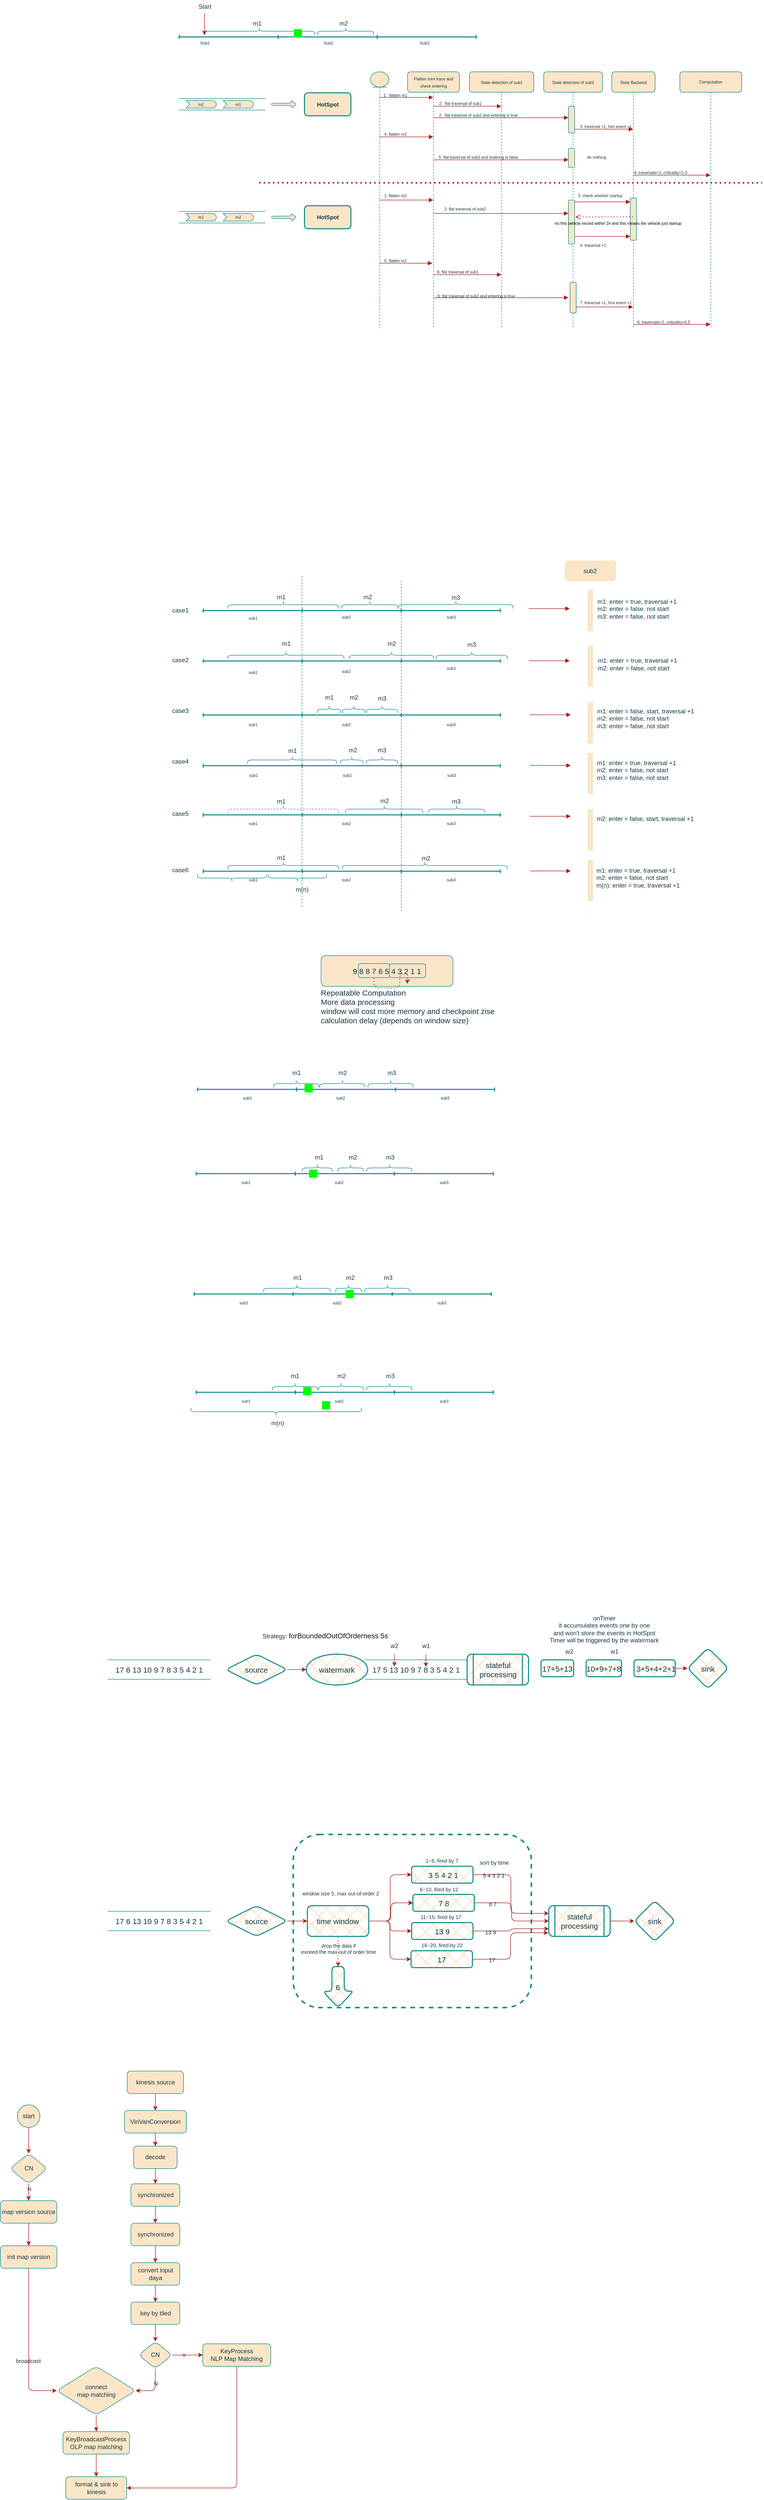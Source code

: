 <mxfile version="21.3.7" type="github">
  <diagram id="Re0tyrblCZsP9Vm3o1qq" name="第 1 页">
    <mxGraphModel dx="1961" dy="884" grid="1" gridSize="11" guides="1" tooltips="1" connect="1" arrows="1" fold="1" page="0" pageScale="1" pageWidth="827" pageHeight="1169" background="none" math="0" shadow="0">
      <root>
        <mxCell id="0" />
        <mxCell id="1" parent="0" />
        <mxCell id="D06MetVLkWg-Jv0adHMQ-60" value="" style="rounded=1;whiteSpace=wrap;html=1;shadow=0;glass=0;strokeColor=#0F8B8D;strokeWidth=3;fontSize=15;fillColor=none;dashed=1;labelBackgroundColor=none;fontColor=#143642;" parent="1" vertex="1">
          <mxGeometry x="263.86" y="3641" width="465.14" height="338" as="geometry" />
        </mxCell>
        <mxCell id="pkjz_35HItkrrQwIqdnt-161" value="" style="group;rounded=1;labelBackgroundColor=none;fontColor=#143642;" parent="1" vertex="1" connectable="0">
          <mxGeometry x="41" y="90" width="1099" height="610" as="geometry" />
        </mxCell>
        <mxCell id="pkjz_35HItkrrQwIqdnt-41" value="" style="shape=crossbar;whiteSpace=wrap;html=1;rounded=1;fillColor=#FAE5C7;strokeColor=#0F8B8D;strokeWidth=2;labelBackgroundColor=none;fontColor=#143642;" parent="pkjz_35HItkrrQwIqdnt-161" vertex="1">
          <mxGeometry y="37.377" width="193.443" height="7.475" as="geometry" />
        </mxCell>
        <mxCell id="pkjz_35HItkrrQwIqdnt-42" value="" style="shape=crossbar;whiteSpace=wrap;html=1;rounded=1;fillColor=#FAE5C7;strokeColor=#0F8B8D;strokeWidth=2;labelBackgroundColor=none;fontColor=#143642;" parent="pkjz_35HItkrrQwIqdnt-161" vertex="1">
          <mxGeometry x="193.443" y="37.377" width="193.443" height="7.475" as="geometry" />
        </mxCell>
        <mxCell id="pkjz_35HItkrrQwIqdnt-43" value="" style="shape=crossbar;whiteSpace=wrap;html=1;rounded=1;fillColor=#FAE5C7;strokeColor=#0F8B8D;strokeWidth=2;labelBackgroundColor=none;fontColor=#143642;" parent="pkjz_35HItkrrQwIqdnt-161" vertex="1">
          <mxGeometry x="386.887" y="37.377" width="193.443" height="7.475" as="geometry" />
        </mxCell>
        <mxCell id="pkjz_35HItkrrQwIqdnt-45" value="" style="shape=curlyBracket;whiteSpace=wrap;html=1;rounded=1;labelPosition=left;verticalLabelPosition=middle;align=right;verticalAlign=middle;direction=south;fillColor=#FAE5C7;strokeColor=#0F8B8D;labelBackgroundColor=none;fontColor=#143642;" parent="pkjz_35HItkrrQwIqdnt-161" vertex="1">
          <mxGeometry x="48.361" y="22.426" width="216.415" height="14.951" as="geometry" />
        </mxCell>
        <mxCell id="pkjz_35HItkrrQwIqdnt-46" value="" style="shape=curlyBracket;whiteSpace=wrap;html=1;rounded=1;labelPosition=left;verticalLabelPosition=middle;align=right;verticalAlign=middle;direction=south;fillColor=#FAE5C7;strokeColor=#0F8B8D;labelBackgroundColor=none;fontColor=#143642;" parent="pkjz_35HItkrrQwIqdnt-161" vertex="1">
          <mxGeometry x="270.821" y="22.426" width="108.812" height="14.951" as="geometry" />
        </mxCell>
        <mxCell id="pkjz_35HItkrrQwIqdnt-47" value="m1" style="text;html=1;align=center;verticalAlign=middle;resizable=0;points=[];autosize=1;strokeColor=none;fillColor=none;rounded=1;labelBackgroundColor=none;fontColor=#143642;" parent="pkjz_35HItkrrQwIqdnt-161" vertex="1">
          <mxGeometry x="132.388" width="40" height="30" as="geometry" />
        </mxCell>
        <mxCell id="pkjz_35HItkrrQwIqdnt-48" value="m2" style="text;html=1;align=center;verticalAlign=middle;resizable=0;points=[];autosize=1;strokeColor=none;fillColor=none;rounded=1;labelBackgroundColor=none;fontColor=#143642;" parent="pkjz_35HItkrrQwIqdnt-161" vertex="1">
          <mxGeometry x="301.046" width="40" height="30" as="geometry" />
        </mxCell>
        <mxCell id="pkjz_35HItkrrQwIqdnt-49" value="&lt;font style=&quot;font-size: 8px;&quot;&gt;Sub1&lt;/font&gt;" style="text;html=1;align=center;verticalAlign=middle;resizable=0;points=[];autosize=1;strokeColor=none;fillColor=none;rounded=1;labelBackgroundColor=none;fontColor=#143642;" parent="pkjz_35HItkrrQwIqdnt-161" vertex="1">
          <mxGeometry x="29.501" y="37.377" width="40" height="30" as="geometry" />
        </mxCell>
        <mxCell id="pkjz_35HItkrrQwIqdnt-50" value="&lt;font style=&quot;font-size: 8px;&quot;&gt;Sub2&lt;/font&gt;" style="text;html=1;align=center;verticalAlign=middle;resizable=0;points=[];autosize=1;strokeColor=none;fillColor=none;rounded=1;labelBackgroundColor=none;fontColor=#143642;" parent="pkjz_35HItkrrQwIqdnt-161" vertex="1">
          <mxGeometry x="270.821" y="37.377" width="40" height="30" as="geometry" />
        </mxCell>
        <mxCell id="pkjz_35HItkrrQwIqdnt-51" value="&lt;font style=&quot;font-size: 8px;&quot;&gt;Sub3&lt;/font&gt;" style="text;html=1;align=center;verticalAlign=middle;resizable=0;points=[];autosize=1;strokeColor=none;fillColor=none;rounded=1;labelBackgroundColor=none;fontColor=#143642;" parent="pkjz_35HItkrrQwIqdnt-161" vertex="1">
          <mxGeometry x="459.428" y="37.377" width="40" height="30" as="geometry" />
        </mxCell>
        <mxCell id="pkjz_35HItkrrQwIqdnt-66" value="" style="shape=partialRectangle;whiteSpace=wrap;html=1;left=0;right=0;fillColor=none;fontSize=8;rounded=1;labelBackgroundColor=none;strokeColor=#0F8B8D;fontColor=#143642;" parent="pkjz_35HItkrrQwIqdnt-161" vertex="1">
          <mxGeometry y="161.471" width="168.054" height="22.426" as="geometry" />
        </mxCell>
        <mxCell id="pkjz_35HItkrrQwIqdnt-71" value="m1" style="html=1;outlineConnect=0;whiteSpace=wrap;fillColor=#FAE5C7;shape=mxgraph.archimate3.event;fontSize=8;rounded=1;labelBackgroundColor=none;strokeColor=#0F8B8D;fontColor=#143642;" parent="pkjz_35HItkrrQwIqdnt-161" vertex="1">
          <mxGeometry x="85.84" y="165.208" width="59.242" height="14.951" as="geometry" />
        </mxCell>
        <mxCell id="pkjz_35HItkrrQwIqdnt-73" value="m2" style="html=1;outlineConnect=0;whiteSpace=wrap;fillColor=#FAE5C7;shape=mxgraph.archimate3.event;fontSize=8;rounded=1;labelBackgroundColor=none;strokeColor=#0F8B8D;fontColor=#143642;" parent="pkjz_35HItkrrQwIqdnt-161" vertex="1">
          <mxGeometry x="13.299" y="165.208" width="59.242" height="14.951" as="geometry" />
        </mxCell>
        <mxCell id="pkjz_35HItkrrQwIqdnt-74" value="&lt;b&gt;&lt;font style=&quot;font-size: 11px;&quot;&gt;HotSpot&lt;/font&gt;&lt;/b&gt;" style="rounded=1;whiteSpace=wrap;html=1;strokeWidth=2;fillWeight=4;hachureGap=8;hachureAngle=45;fillColor=#FAE5C7;fontSize=8;strokeColor=#0F8B8D;labelBackgroundColor=none;fontColor=#143642;" parent="pkjz_35HItkrrQwIqdnt-161" vertex="1">
          <mxGeometry x="244.827" y="150.257" width="90.677" height="44.853" as="geometry" />
        </mxCell>
        <mxCell id="pkjz_35HItkrrQwIqdnt-79" value="" style="shape=singleArrow;whiteSpace=wrap;html=1;fontSize=11;rounded=1;labelBackgroundColor=none;fillColor=#FAE5C7;strokeColor=#0F8B8D;fontColor=#143642;" parent="pkjz_35HItkrrQwIqdnt-161" vertex="1">
          <mxGeometry x="180.749" y="165.208" width="48.361" height="14.951" as="geometry" />
        </mxCell>
        <mxCell id="pkjz_35HItkrrQwIqdnt-88" value="&lt;font style=&quot;font-size: 8px;&quot;&gt;Flatten&amp;nbsp;mini trace and check entering&lt;/font&gt;" style="shape=umlLifeline;perimeter=lifelinePerimeter;whiteSpace=wrap;html=1;container=1;collapsible=0;recursiveResize=0;outlineConnect=0;fontSize=11;rounded=1;labelBackgroundColor=none;fillColor=#FAE5C7;strokeColor=#0F8B8D;fontColor=#143642;" parent="pkjz_35HItkrrQwIqdnt-161" vertex="1">
          <mxGeometry x="446.129" y="109.142" width="101.558" height="500.858" as="geometry" />
        </mxCell>
        <mxCell id="pkjz_35HItkrrQwIqdnt-129" value="" style="endArrow=none;html=1;rounded=1;dashed=1;dashPattern=1 2;fontSize=8;fillColor=#FAE5C7;strokeColor=#A8201A;strokeWidth=3;labelBackgroundColor=none;fontColor=default;" parent="pkjz_35HItkrrQwIqdnt-88" edge="1">
          <mxGeometry relative="1" as="geometry">
            <mxPoint x="-290.165" y="216.789" as="sourcePoint" />
            <mxPoint x="692.871" y="216.858" as="targetPoint" />
          </mxGeometry>
        </mxCell>
        <mxCell id="pkjz_35HItkrrQwIqdnt-130" value="" style="resizable=0;html=1;align=right;verticalAlign=bottom;fontSize=8;rounded=1;labelBackgroundColor=none;fillColor=#FAE5C7;strokeColor=#0F8B8D;fontColor=#143642;" parent="pkjz_35HItkrrQwIqdnt-129" connectable="0" vertex="1">
          <mxGeometry x="1" relative="1" as="geometry" />
        </mxCell>
        <mxCell id="pkjz_35HItkrrQwIqdnt-147" value="" style="html=1;verticalAlign=bottom;endArrow=block;rounded=1;strokeWidth=1;fontSize=8;labelBackgroundColor=none;strokeColor=#A8201A;fontColor=default;" parent="pkjz_35HItkrrQwIqdnt-88" source="pkjz_35HItkrrQwIqdnt-92" edge="1">
          <mxGeometry width="80" relative="1" as="geometry">
            <mxPoint x="-48.361" y="373.775" as="sourcePoint" />
            <mxPoint x="48.361" y="373.775" as="targetPoint" />
          </mxGeometry>
        </mxCell>
        <mxCell id="pkjz_35HItkrrQwIqdnt-89" value="&lt;font style=&quot;font-size: 8px;&quot;&gt;State detection of sub1&lt;/font&gt;" style="shape=umlLifeline;perimeter=lifelinePerimeter;whiteSpace=wrap;html=1;container=1;collapsible=0;recursiveResize=0;outlineConnect=0;fontSize=11;rounded=1;labelBackgroundColor=none;fillColor=#FAE5C7;strokeColor=#0F8B8D;fontColor=#143642;" parent="pkjz_35HItkrrQwIqdnt-161" vertex="1">
          <mxGeometry x="567.031" y="109.142" width="125.738" height="500.858" as="geometry" />
        </mxCell>
        <mxCell id="pkjz_35HItkrrQwIqdnt-111" value="5: flat traversal of sub2 and entering is false" style="text;html=1;align=center;verticalAlign=middle;resizable=0;points=[];autosize=1;strokeColor=none;fillColor=none;fontSize=8;rounded=1;labelBackgroundColor=none;fontColor=#143642;" parent="pkjz_35HItkrrQwIqdnt-89" vertex="1">
          <mxGeometry x="-72.541" y="156.985" width="180" height="20" as="geometry" />
        </mxCell>
        <mxCell id="pkjz_35HItkrrQwIqdnt-151" value="6: flat traversal of sub1" style="text;html=1;align=center;verticalAlign=middle;resizable=0;points=[];autosize=1;strokeColor=none;fillColor=none;fontSize=8;rounded=1;labelBackgroundColor=none;fontColor=#143642;" parent="pkjz_35HItkrrQwIqdnt-89" vertex="1">
          <mxGeometry x="-72.541" y="381.25" width="100" height="20" as="geometry" />
        </mxCell>
        <mxCell id="pkjz_35HItkrrQwIqdnt-90" value="&lt;font style=&quot;font-size: 8px;&quot;&gt;State Backend&lt;/font&gt;" style="shape=umlLifeline;perimeter=lifelinePerimeter;whiteSpace=wrap;html=1;container=1;collapsible=0;recursiveResize=0;outlineConnect=0;fontSize=11;rounded=1;labelBackgroundColor=none;fillColor=#FAE5C7;strokeColor=#0F8B8D;fontColor=#143642;" parent="pkjz_35HItkrrQwIqdnt-161" vertex="1">
          <mxGeometry x="845.106" y="109.142" width="84.631" height="500.858" as="geometry" />
        </mxCell>
        <mxCell id="pkjz_35HItkrrQwIqdnt-140" value="" style="html=1;points=[];perimeter=orthogonalPerimeter;fontSize=8;rounded=1;labelBackgroundColor=none;fillColor=#FAE5C7;strokeColor=#0F8B8D;fontColor=#143642;" parent="pkjz_35HItkrrQwIqdnt-90" vertex="1">
          <mxGeometry x="36.271" y="246.691" width="12.09" height="82.23" as="geometry" />
        </mxCell>
        <mxCell id="pkjz_35HItkrrQwIqdnt-136" value="" style="html=1;verticalAlign=bottom;endArrow=block;rounded=1;fontSize=8;labelBackgroundColor=none;strokeColor=#A8201A;fontColor=default;" parent="pkjz_35HItkrrQwIqdnt-90" edge="1">
          <mxGeometry width="80" relative="1" as="geometry">
            <mxPoint x="-72.541" y="254.167" as="sourcePoint" />
            <mxPoint x="36.271" y="254.167" as="targetPoint" />
            <Array as="points" />
          </mxGeometry>
        </mxCell>
        <mxCell id="pkjz_35HItkrrQwIqdnt-143" value="" style="html=1;verticalAlign=bottom;endArrow=block;rounded=1;fontSize=8;labelBackgroundColor=none;strokeColor=#A8201A;fontColor=default;" parent="pkjz_35HItkrrQwIqdnt-90" edge="1">
          <mxGeometry width="80" relative="1" as="geometry">
            <mxPoint x="-72.541" y="321.446" as="sourcePoint" />
            <mxPoint x="36.271" y="321.446" as="targetPoint" />
            <Array as="points" />
          </mxGeometry>
        </mxCell>
        <mxCell id="pkjz_35HItkrrQwIqdnt-155" value="7: traversal +1, hmi event +1" style="text;html=1;align=center;verticalAlign=middle;resizable=0;points=[];autosize=1;strokeColor=none;fillColor=none;fontSize=8;rounded=1;labelBackgroundColor=none;fontColor=#143642;" parent="pkjz_35HItkrrQwIqdnt-90" vertex="1">
          <mxGeometry x="-72.541" y="441.054" width="120" height="20" as="geometry" />
        </mxCell>
        <mxCell id="pkjz_35HItkrrQwIqdnt-92" value="" style="shape=umlLifeline;participant=umlEntity;perimeter=lifelinePerimeter;whiteSpace=wrap;html=1;container=1;collapsible=0;recursiveResize=0;verticalAlign=top;spacingTop=36;outlineConnect=0;fontSize=11;size=30;rounded=1;labelBackgroundColor=none;fillColor=#FAE5C7;strokeColor=#0F8B8D;fontColor=#143642;" parent="pkjz_35HItkrrQwIqdnt-161" vertex="1">
          <mxGeometry x="373.587" y="109.142" width="36.271" height="500.858" as="geometry" />
        </mxCell>
        <mxCell id="pkjz_35HItkrrQwIqdnt-95" value="" style="html=1;verticalAlign=bottom;endArrow=block;rounded=1;fontSize=11;labelBackgroundColor=none;strokeColor=#A8201A;fontColor=default;" parent="pkjz_35HItkrrQwIqdnt-161" target="pkjz_35HItkrrQwIqdnt-88" edge="1">
          <mxGeometry width="80" relative="1" as="geometry">
            <mxPoint x="391.723" y="159.228" as="sourcePoint" />
            <mxPoint x="488.444" y="159.228" as="targetPoint" />
          </mxGeometry>
        </mxCell>
        <mxCell id="pkjz_35HItkrrQwIqdnt-96" value="&lt;font style=&quot;font-size: 8px;&quot;&gt;State detection of sub2&lt;/font&gt;" style="shape=umlLifeline;perimeter=lifelinePerimeter;whiteSpace=wrap;html=1;container=1;collapsible=0;recursiveResize=0;outlineConnect=0;fontSize=11;rounded=1;labelBackgroundColor=none;fillColor=#FAE5C7;strokeColor=#0F8B8D;fontColor=#143642;" parent="pkjz_35HItkrrQwIqdnt-161" vertex="1">
          <mxGeometry x="712.113" y="109.142" width="114.857" height="500.858" as="geometry" />
        </mxCell>
        <mxCell id="pkjz_35HItkrrQwIqdnt-117" value="" style="html=1;points=[];perimeter=orthogonalPerimeter;fontSize=8;rounded=1;labelBackgroundColor=none;fillColor=#FAE5C7;strokeColor=#0F8B8D;fontColor=#143642;" parent="pkjz_35HItkrrQwIqdnt-96" vertex="1">
          <mxGeometry x="48.361" y="149.51" width="12.09" height="37.377" as="geometry" />
        </mxCell>
        <mxCell id="pkjz_35HItkrrQwIqdnt-122" value="" style="html=1;points=[];perimeter=orthogonalPerimeter;fontSize=8;rounded=1;labelBackgroundColor=none;fillColor=#FAE5C7;strokeColor=#0F8B8D;fontColor=#143642;" parent="pkjz_35HItkrrQwIqdnt-96" vertex="1">
          <mxGeometry x="48.361" y="67.279" width="12.09" height="52.328" as="geometry" />
        </mxCell>
        <mxCell id="pkjz_35HItkrrQwIqdnt-135" value="" style="html=1;points=[];perimeter=orthogonalPerimeter;fontSize=8;rounded=1;labelBackgroundColor=none;fillColor=#FAE5C7;strokeColor=#0F8B8D;fontColor=#143642;" parent="pkjz_35HItkrrQwIqdnt-96" vertex="1">
          <mxGeometry x="48.361" y="250.429" width="12.09" height="85.968" as="geometry" />
        </mxCell>
        <mxCell id="pkjz_35HItkrrQwIqdnt-153" value="" style="html=1;points=[];perimeter=orthogonalPerimeter;fontSize=8;rounded=1;labelBackgroundColor=none;fillColor=#FAE5C7;strokeColor=#0F8B8D;fontColor=#143642;" parent="pkjz_35HItkrrQwIqdnt-96" vertex="1">
          <mxGeometry x="51.383" y="411.152" width="12.09" height="59.804" as="geometry" />
        </mxCell>
        <mxCell id="pkjz_35HItkrrQwIqdnt-97" value="" style="html=1;verticalAlign=bottom;endArrow=block;rounded=1;fontSize=11;labelBackgroundColor=none;strokeColor=#A8201A;fontColor=default;" parent="pkjz_35HItkrrQwIqdnt-161" source="pkjz_35HItkrrQwIqdnt-88" target="pkjz_35HItkrrQwIqdnt-89" edge="1">
          <mxGeometry width="80" relative="1" as="geometry">
            <mxPoint x="494.49" y="179.688" as="sourcePoint" />
            <mxPoint x="627.482" y="228.75" as="targetPoint" />
            <Array as="points">
              <mxPoint x="530.76" y="176.422" />
              <mxPoint x="591.211" y="176.422" />
            </Array>
          </mxGeometry>
        </mxCell>
        <mxCell id="pkjz_35HItkrrQwIqdnt-99" value="&lt;span style=&quot;font-size: 8px;&quot;&gt;1:&amp;nbsp; flatten m1&lt;/span&gt;" style="text;html=1;align=center;verticalAlign=middle;resizable=0;points=[];autosize=1;strokeColor=none;fillColor=none;fontSize=11;rounded=1;labelBackgroundColor=none;fontColor=#143642;" parent="pkjz_35HItkrrQwIqdnt-161" vertex="1">
          <mxGeometry x="386.887" y="139.044" width="70" height="30" as="geometry" />
        </mxCell>
        <mxCell id="pkjz_35HItkrrQwIqdnt-102" value="" style="html=1;verticalAlign=bottom;endArrow=block;rounded=1;fontSize=8;labelBackgroundColor=none;strokeColor=#A8201A;fontColor=default;" parent="pkjz_35HItkrrQwIqdnt-161" source="pkjz_35HItkrrQwIqdnt-88" edge="1">
          <mxGeometry width="80" relative="1" as="geometry">
            <mxPoint x="494.49" y="195.11" as="sourcePoint" />
            <mxPoint x="760.474" y="198.848" as="targetPoint" />
            <Array as="points">
              <mxPoint x="579.121" y="198.848" />
            </Array>
          </mxGeometry>
        </mxCell>
        <mxCell id="pkjz_35HItkrrQwIqdnt-101" value="2:&amp;nbsp; flat traversal of sub1" style="text;html=1;align=center;verticalAlign=middle;resizable=0;points=[];autosize=1;strokeColor=none;fillColor=none;fontSize=8;rounded=1;labelBackgroundColor=none;fontColor=#143642;" parent="pkjz_35HItkrrQwIqdnt-161" vertex="1">
          <mxGeometry x="494.49" y="161.471" width="110" height="20" as="geometry" />
        </mxCell>
        <mxCell id="pkjz_35HItkrrQwIqdnt-103" value="2:&amp;nbsp; flat traversal of sub2 and entering is true" style="text;html=1;align=center;verticalAlign=middle;resizable=0;points=[];autosize=1;strokeColor=none;fillColor=none;fontSize=8;rounded=1;labelBackgroundColor=none;fontColor=#143642;" parent="pkjz_35HItkrrQwIqdnt-161" vertex="1">
          <mxGeometry x="494.49" y="183.897" width="180" height="20" as="geometry" />
        </mxCell>
        <mxCell id="pkjz_35HItkrrQwIqdnt-108" value="" style="html=1;verticalAlign=bottom;endArrow=block;rounded=1;fontSize=8;labelBackgroundColor=none;strokeColor=#A8201A;fontColor=default;" parent="pkjz_35HItkrrQwIqdnt-161" source="pkjz_35HItkrrQwIqdnt-92" target="pkjz_35HItkrrQwIqdnt-88" edge="1">
          <mxGeometry width="80" relative="1" as="geometry">
            <mxPoint x="386.887" y="251.176" as="sourcePoint" />
            <mxPoint x="483.608" y="251.176" as="targetPoint" />
            <Array as="points">
              <mxPoint x="458.219" y="236.225" />
            </Array>
          </mxGeometry>
        </mxCell>
        <mxCell id="pkjz_35HItkrrQwIqdnt-109" value="4: flatten m2" style="text;html=1;align=center;verticalAlign=middle;resizable=0;points=[];autosize=1;strokeColor=none;fillColor=none;fontSize=8;rounded=1;labelBackgroundColor=none;fontColor=#143642;" parent="pkjz_35HItkrrQwIqdnt-161" vertex="1">
          <mxGeometry x="386.887" y="221.275" width="70" height="20" as="geometry" />
        </mxCell>
        <mxCell id="pkjz_35HItkrrQwIqdnt-110" value="" style="html=1;verticalAlign=bottom;endArrow=block;rounded=1;fontSize=8;labelBackgroundColor=none;strokeColor=#A8201A;fontColor=default;" parent="pkjz_35HItkrrQwIqdnt-161" source="pkjz_35HItkrrQwIqdnt-88" edge="1">
          <mxGeometry width="80" relative="1" as="geometry">
            <mxPoint x="507.789" y="266.127" as="sourcePoint" />
            <mxPoint x="760.474" y="281.078" as="targetPoint" />
            <Array as="points">
              <mxPoint x="651.662" y="281.078" />
            </Array>
          </mxGeometry>
        </mxCell>
        <mxCell id="pkjz_35HItkrrQwIqdnt-121" value="do nothing" style="text;html=1;align=center;verticalAlign=middle;resizable=0;points=[];autosize=1;strokeColor=none;fillColor=none;fontSize=8;rounded=1;labelBackgroundColor=none;fontColor=#143642;" parent="pkjz_35HItkrrQwIqdnt-161" vertex="1">
          <mxGeometry x="784.655" y="266.127" width="60" height="20" as="geometry" />
        </mxCell>
        <mxCell id="pkjz_35HItkrrQwIqdnt-124" value="" style="shape=partialRectangle;whiteSpace=wrap;html=1;left=0;right=0;fillColor=none;fontSize=8;rounded=1;labelBackgroundColor=none;strokeColor=#0F8B8D;fontColor=#143642;" parent="pkjz_35HItkrrQwIqdnt-161" vertex="1">
          <mxGeometry y="381.998" width="168.054" height="22.426" as="geometry" />
        </mxCell>
        <mxCell id="pkjz_35HItkrrQwIqdnt-125" value="m2" style="html=1;outlineConnect=0;whiteSpace=wrap;fillColor=#FAE5C7;shape=mxgraph.archimate3.event;fontSize=8;rounded=1;labelBackgroundColor=none;strokeColor=#0F8B8D;fontColor=#143642;" parent="pkjz_35HItkrrQwIqdnt-161" vertex="1">
          <mxGeometry x="85.84" y="385.735" width="59.242" height="14.951" as="geometry" />
        </mxCell>
        <mxCell id="pkjz_35HItkrrQwIqdnt-126" value="m1" style="html=1;outlineConnect=0;whiteSpace=wrap;fillColor=#FAE5C7;shape=mxgraph.archimate3.event;fontSize=8;rounded=1;labelBackgroundColor=none;strokeColor=#0F8B8D;fontColor=#143642;" parent="pkjz_35HItkrrQwIqdnt-161" vertex="1">
          <mxGeometry x="13.299" y="385.735" width="59.242" height="14.951" as="geometry" />
        </mxCell>
        <mxCell id="pkjz_35HItkrrQwIqdnt-127" value="&lt;b&gt;&lt;font style=&quot;font-size: 11px;&quot;&gt;HotSpot&lt;/font&gt;&lt;/b&gt;" style="rounded=1;whiteSpace=wrap;html=1;strokeWidth=2;fillWeight=4;hachureGap=8;hachureAngle=45;fillColor=#FAE5C7;fontSize=8;strokeColor=#0F8B8D;labelBackgroundColor=none;fontColor=#143642;" parent="pkjz_35HItkrrQwIqdnt-161" vertex="1">
          <mxGeometry x="244.827" y="370.784" width="90.677" height="44.853" as="geometry" />
        </mxCell>
        <mxCell id="pkjz_35HItkrrQwIqdnt-128" value="" style="shape=singleArrow;whiteSpace=wrap;html=1;fontSize=11;rounded=1;labelBackgroundColor=none;fillColor=#FAE5C7;strokeColor=#0F8B8D;fontColor=#143642;" parent="pkjz_35HItkrrQwIqdnt-161" vertex="1">
          <mxGeometry x="180.749" y="385.735" width="48.361" height="14.951" as="geometry" />
        </mxCell>
        <mxCell id="pkjz_35HItkrrQwIqdnt-131" value="" style="html=1;verticalAlign=bottom;endArrow=block;rounded=1;fontSize=8;labelBackgroundColor=none;strokeColor=#A8201A;fontColor=default;" parent="pkjz_35HItkrrQwIqdnt-161" source="pkjz_35HItkrrQwIqdnt-92" target="pkjz_35HItkrrQwIqdnt-88" edge="1">
          <mxGeometry width="80" relative="1" as="geometry">
            <mxPoint x="397.768" y="359.257" as="sourcePoint" />
            <mxPoint x="494.49" y="359.257" as="targetPoint" />
          </mxGeometry>
        </mxCell>
        <mxCell id="pkjz_35HItkrrQwIqdnt-132" value="1: flatten m2" style="text;html=1;align=center;verticalAlign=middle;resizable=0;points=[];autosize=1;strokeColor=none;fillColor=none;fontSize=8;rounded=1;labelBackgroundColor=none;fontColor=#143642;" parent="pkjz_35HItkrrQwIqdnt-161" vertex="1">
          <mxGeometry x="386.887" y="340.882" width="70" height="20" as="geometry" />
        </mxCell>
        <mxCell id="pkjz_35HItkrrQwIqdnt-133" value="" style="html=1;verticalAlign=bottom;endArrow=block;rounded=1;fontSize=8;labelBackgroundColor=none;strokeColor=#A8201A;fontColor=default;" parent="pkjz_35HItkrrQwIqdnt-161" source="pkjz_35HItkrrQwIqdnt-88" edge="1">
          <mxGeometry width="80" relative="1" as="geometry">
            <mxPoint x="507.789" y="381.998" as="sourcePoint" />
            <mxPoint x="760.474" y="385.735" as="targetPoint" />
            <Array as="points">
              <mxPoint x="663.752" y="385.735" />
            </Array>
          </mxGeometry>
        </mxCell>
        <mxCell id="pkjz_35HItkrrQwIqdnt-134" value="2: flat traversal of sub2" style="text;html=1;align=center;verticalAlign=middle;resizable=0;points=[];autosize=1;strokeColor=none;fillColor=none;fontSize=8;rounded=1;labelBackgroundColor=none;fontColor=#143642;" parent="pkjz_35HItkrrQwIqdnt-161" vertex="1">
          <mxGeometry x="507.789" y="367.047" width="100" height="20" as="geometry" />
        </mxCell>
        <mxCell id="pkjz_35HItkrrQwIqdnt-138" value="4: traversal +1" style="text;html=1;align=center;verticalAlign=middle;resizable=0;points=[];autosize=1;strokeColor=none;fillColor=none;fontSize=8;rounded=1;labelBackgroundColor=none;fontColor=#143642;" parent="pkjz_35HItkrrQwIqdnt-161" vertex="1">
          <mxGeometry x="772.564" y="438.064" width="70" height="20" as="geometry" />
        </mxCell>
        <mxCell id="pkjz_35HItkrrQwIqdnt-141" value="no this vehicle record within 1h and this means the vehicle just startup" style="html=1;verticalAlign=bottom;endArrow=open;dashed=1;endSize=8;rounded=1;fontSize=8;entryX=1.125;entryY=0.386;entryDx=0;entryDy=0;entryPerimeter=0;labelBackgroundColor=none;strokeColor=#A8201A;fontColor=default;" parent="pkjz_35HItkrrQwIqdnt-161" target="pkjz_35HItkrrQwIqdnt-135" edge="1">
          <mxGeometry x="-0.467" y="21" relative="1" as="geometry">
            <mxPoint x="887.421" y="392.463" as="sourcePoint" />
            <mxPoint x="772.564" y="363.309" as="targetPoint" />
            <Array as="points">
              <mxPoint x="833.015" y="392.463" />
            </Array>
            <mxPoint as="offset" />
          </mxGeometry>
        </mxCell>
        <mxCell id="pkjz_35HItkrrQwIqdnt-145" value="3: check whether startup" style="text;html=1;align=center;verticalAlign=middle;resizable=0;points=[];autosize=1;strokeColor=none;fillColor=none;fontSize=8;rounded=1;labelBackgroundColor=none;fontColor=#143642;" parent="pkjz_35HItkrrQwIqdnt-161" vertex="1">
          <mxGeometry x="766.519" y="340.882" width="110" height="20" as="geometry" />
        </mxCell>
        <mxCell id="pkjz_35HItkrrQwIqdnt-148" value="5: flatten m1" style="text;html=1;align=center;verticalAlign=middle;resizable=0;points=[];autosize=1;strokeColor=none;fillColor=none;fontSize=8;rounded=1;labelBackgroundColor=none;fontColor=#143642;" parent="pkjz_35HItkrrQwIqdnt-161" vertex="1">
          <mxGeometry x="386.887" y="467.966" width="70" height="20" as="geometry" />
        </mxCell>
        <mxCell id="pkjz_35HItkrrQwIqdnt-149" value="" style="html=1;verticalAlign=bottom;endArrow=block;rounded=1;strokeWidth=1;fontSize=8;labelBackgroundColor=none;strokeColor=#A8201A;fontColor=default;" parent="pkjz_35HItkrrQwIqdnt-161" source="pkjz_35HItkrrQwIqdnt-88" target="pkjz_35HItkrrQwIqdnt-89" edge="1">
          <mxGeometry width="80" relative="1" as="geometry">
            <mxPoint x="507.789" y="512.819" as="sourcePoint" />
            <mxPoint x="604.51" y="512.819" as="targetPoint" />
            <Array as="points">
              <mxPoint x="579.121" y="505.343" />
            </Array>
          </mxGeometry>
        </mxCell>
        <mxCell id="pkjz_35HItkrrQwIqdnt-150" value="" style="html=1;verticalAlign=bottom;endArrow=block;rounded=1;strokeWidth=1;fontSize=8;labelBackgroundColor=none;strokeColor=#A8201A;fontColor=default;" parent="pkjz_35HItkrrQwIqdnt-161" source="pkjz_35HItkrrQwIqdnt-88" edge="1">
          <mxGeometry width="80" relative="1" as="geometry">
            <mxPoint x="508.595" y="550.196" as="sourcePoint" />
            <mxPoint x="760.474" y="550.196" as="targetPoint" />
            <Array as="points">
              <mxPoint x="591.211" y="550.196" />
            </Array>
          </mxGeometry>
        </mxCell>
        <mxCell id="pkjz_35HItkrrQwIqdnt-152" value="6: flat traversal of sub2 and entering is true" style="text;html=1;align=center;verticalAlign=middle;resizable=0;points=[];autosize=1;strokeColor=none;fillColor=none;fontSize=8;rounded=1;labelBackgroundColor=none;fontColor=#143642;" parent="pkjz_35HItkrrQwIqdnt-161" vertex="1">
          <mxGeometry x="489.653" y="536.74" width="180" height="20" as="geometry" />
        </mxCell>
        <mxCell id="pkjz_35HItkrrQwIqdnt-154" value="" style="html=1;verticalAlign=bottom;endArrow=block;rounded=1;strokeWidth=1;fontSize=8;exitX=0.958;exitY=0.804;exitDx=0;exitDy=0;exitPerimeter=0;labelBackgroundColor=none;strokeColor=#A8201A;fontColor=default;" parent="pkjz_35HItkrrQwIqdnt-161" source="pkjz_35HItkrrQwIqdnt-153" target="pkjz_35HItkrrQwIqdnt-90" edge="1">
          <mxGeometry width="80" relative="1" as="geometry">
            <mxPoint x="784.655" y="572.623" as="sourcePoint" />
            <mxPoint x="881.376" y="572.623" as="targetPoint" />
          </mxGeometry>
        </mxCell>
        <mxCell id="pkjz_35HItkrrQwIqdnt-156" value="Computation" style="shape=umlLifeline;perimeter=lifelinePerimeter;whiteSpace=wrap;html=1;container=1;collapsible=0;recursiveResize=0;outlineConnect=0;fontSize=8;rounded=1;labelBackgroundColor=none;fillColor=#FAE5C7;strokeColor=#0F8B8D;fontColor=#143642;" parent="pkjz_35HItkrrQwIqdnt-161" vertex="1">
          <mxGeometry x="978.098" y="109.142" width="120.902" height="500.858" as="geometry" />
        </mxCell>
        <mxCell id="pkjz_35HItkrrQwIqdnt-160" value="8: traversals=2, criticality=0.5" style="text;html=1;align=center;verticalAlign=middle;resizable=0;points=[];autosize=1;strokeColor=none;fillColor=none;fontSize=8;rounded=1;labelBackgroundColor=none;fontColor=#143642;" parent="pkjz_35HItkrrQwIqdnt-156" vertex="1">
          <mxGeometry x="-96.722" y="478.431" width="130" height="20" as="geometry" />
        </mxCell>
        <mxCell id="pkjz_35HItkrrQwIqdnt-157" value="" style="html=1;verticalAlign=bottom;endArrow=block;rounded=1;strokeWidth=1;fontSize=8;labelBackgroundColor=none;strokeColor=#A8201A;fontColor=default;" parent="pkjz_35HItkrrQwIqdnt-161" source="pkjz_35HItkrrQwIqdnt-90" target="pkjz_35HItkrrQwIqdnt-156" edge="1">
          <mxGeometry width="80" relative="1" as="geometry">
            <mxPoint x="917.647" y="288.554" as="sourcePoint" />
            <mxPoint x="1014.369" y="288.554" as="targetPoint" />
            <Array as="points">
              <mxPoint x="978.098" y="310.98" />
            </Array>
          </mxGeometry>
        </mxCell>
        <mxCell id="pkjz_35HItkrrQwIqdnt-158" value="6: traversals=1, criticality=1.0" style="text;html=1;align=center;verticalAlign=middle;resizable=0;points=[];autosize=1;strokeColor=none;fillColor=none;fontSize=8;rounded=1;labelBackgroundColor=none;fontColor=#143642;" parent="pkjz_35HItkrrQwIqdnt-161" vertex="1">
          <mxGeometry x="875.331" y="296.029" width="130" height="20" as="geometry" />
        </mxCell>
        <mxCell id="pkjz_35HItkrrQwIqdnt-105" value="3: traversal +1, him event +1" style="text;html=1;align=center;verticalAlign=middle;resizable=0;points=[];autosize=1;strokeColor=none;fillColor=none;fontSize=8;rounded=1;labelBackgroundColor=none;fontColor=#143642;" parent="pkjz_35HItkrrQwIqdnt-161" vertex="1">
          <mxGeometry x="772.564" y="206.324" width="120" height="20" as="geometry" />
        </mxCell>
        <mxCell id="pkjz_35HItkrrQwIqdnt-104" value="" style="html=1;verticalAlign=bottom;endArrow=block;rounded=1;fontSize=8;exitX=1.036;exitY=0.861;exitDx=0;exitDy=0;exitPerimeter=0;labelBackgroundColor=none;strokeColor=#A8201A;fontColor=default;" parent="pkjz_35HItkrrQwIqdnt-161" source="pkjz_35HItkrrQwIqdnt-122" target="pkjz_35HItkrrQwIqdnt-90" edge="1">
          <mxGeometry width="80" relative="1" as="geometry">
            <mxPoint x="779" y="220" as="sourcePoint" />
            <mxPoint x="881.376" y="213.799" as="targetPoint" />
            <Array as="points">
              <mxPoint x="833.015" y="221.275" />
            </Array>
          </mxGeometry>
        </mxCell>
        <mxCell id="pkjz_35HItkrrQwIqdnt-159" value="" style="html=1;verticalAlign=bottom;endArrow=block;rounded=1;strokeWidth=1;fontSize=8;labelBackgroundColor=none;strokeColor=#A8201A;fontColor=default;" parent="pkjz_35HItkrrQwIqdnt-161" source="pkjz_35HItkrrQwIqdnt-90" target="pkjz_35HItkrrQwIqdnt-156" edge="1">
          <mxGeometry width="80" relative="1" as="geometry">
            <mxPoint x="893.466" y="602.525" as="sourcePoint" />
            <mxPoint x="990.188" y="602.525" as="targetPoint" />
            <Array as="points">
              <mxPoint x="1002.278" y="602.525" />
            </Array>
          </mxGeometry>
        </mxCell>
        <mxCell id="D06MetVLkWg-Jv0adHMQ-8" value="" style="shape=image;html=1;verticalAlign=top;verticalLabelPosition=bottom;labelBackgroundColor=none;imageAspect=0;aspect=fixed;image=https://cdn2.iconfinder.com/data/icons/onebit/PNG/onebit_33.png;dashed=1;strokeWidth=1;imageBorder=none;imageBackground=#00FF00;rounded=1;fillColor=#FAE5C7;strokeColor=#0F8B8D;fontColor=#143642;" parent="pkjz_35HItkrrQwIqdnt-161" vertex="1">
          <mxGeometry x="224.0" y="26" width="16" height="16" as="geometry" />
        </mxCell>
        <mxCell id="EDN6SahsGzkHJHIuNWbJ-43" value="" style="shape=crossbar;whiteSpace=wrap;html=1;rounded=1;fillColor=#FAE5C7;strokeColor=#0F8B8D;strokeWidth=2;labelBackgroundColor=none;fontColor=#143642;" parent="1" vertex="1">
          <mxGeometry x="88" y="1247.377" width="193.443" height="7.475" as="geometry" />
        </mxCell>
        <mxCell id="EDN6SahsGzkHJHIuNWbJ-44" value="" style="shape=crossbar;whiteSpace=wrap;html=1;rounded=1;fillColor=#FAE5C7;strokeColor=#0F8B8D;strokeWidth=2;labelBackgroundColor=none;fontColor=#143642;" parent="1" vertex="1">
          <mxGeometry x="281.443" y="1247.377" width="193.443" height="7.475" as="geometry" />
        </mxCell>
        <mxCell id="EDN6SahsGzkHJHIuNWbJ-45" value="" style="shape=crossbar;whiteSpace=wrap;html=1;rounded=1;fillColor=#FAE5C7;strokeColor=#0F8B8D;strokeWidth=2;labelBackgroundColor=none;fontColor=#143642;" parent="1" vertex="1">
          <mxGeometry x="474.887" y="1247.377" width="193.443" height="7.475" as="geometry" />
        </mxCell>
        <mxCell id="EDN6SahsGzkHJHIuNWbJ-46" value="" style="shape=curlyBracket;whiteSpace=wrap;html=1;rounded=1;labelPosition=left;verticalLabelPosition=middle;align=right;verticalAlign=middle;direction=south;fillColor=#FAE5C7;strokeColor=#0F8B8D;labelBackgroundColor=none;fontColor=#143642;" parent="1" vertex="1">
          <mxGeometry x="136.361" y="1232.426" width="216.415" height="14.951" as="geometry" />
        </mxCell>
        <mxCell id="EDN6SahsGzkHJHIuNWbJ-47" value="" style="shape=curlyBracket;whiteSpace=wrap;html=1;rounded=1;labelPosition=left;verticalLabelPosition=middle;align=right;verticalAlign=middle;direction=south;fillColor=#FAE5C7;strokeColor=#0F8B8D;labelBackgroundColor=none;fontColor=#143642;" parent="1" vertex="1">
          <mxGeometry x="358.821" y="1232.426" width="108.812" height="14.951" as="geometry" />
        </mxCell>
        <mxCell id="EDN6SahsGzkHJHIuNWbJ-48" value="m1" style="text;html=1;align=center;verticalAlign=middle;resizable=0;points=[];autosize=1;strokeColor=none;fillColor=none;rounded=1;labelBackgroundColor=none;fontColor=#143642;" parent="1" vertex="1">
          <mxGeometry x="220.388" y="1210" width="40" height="30" as="geometry" />
        </mxCell>
        <mxCell id="EDN6SahsGzkHJHIuNWbJ-49" value="m2" style="text;html=1;align=center;verticalAlign=middle;resizable=0;points=[];autosize=1;strokeColor=none;fillColor=none;rounded=1;labelBackgroundColor=none;fontColor=#143642;" parent="1" vertex="1">
          <mxGeometry x="389.046" y="1210" width="40" height="30" as="geometry" />
        </mxCell>
        <mxCell id="EDN6SahsGzkHJHIuNWbJ-50" value="" style="shape=crossbar;whiteSpace=wrap;html=1;rounded=1;fillColor=#FAE5C7;strokeColor=#0F8B8D;strokeWidth=2;labelBackgroundColor=none;fontColor=#143642;" parent="1" vertex="1">
          <mxGeometry x="88" y="1345.947" width="193.443" height="7.475" as="geometry" />
        </mxCell>
        <mxCell id="EDN6SahsGzkHJHIuNWbJ-51" value="" style="shape=crossbar;whiteSpace=wrap;html=1;rounded=1;fillColor=#FAE5C7;strokeColor=#0F8B8D;strokeWidth=2;labelBackgroundColor=none;fontColor=#143642;" parent="1" vertex="1">
          <mxGeometry x="281.443" y="1345.947" width="193.443" height="7.475" as="geometry" />
        </mxCell>
        <mxCell id="EDN6SahsGzkHJHIuNWbJ-52" value="" style="shape=crossbar;whiteSpace=wrap;html=1;rounded=1;fillColor=#FAE5C7;strokeColor=#0F8B8D;strokeWidth=2;labelBackgroundColor=none;fontColor=#143642;" parent="1" vertex="1">
          <mxGeometry x="474.887" y="1345.947" width="193.443" height="7.475" as="geometry" />
        </mxCell>
        <mxCell id="EDN6SahsGzkHJHIuNWbJ-53" value="" style="shape=curlyBracket;whiteSpace=wrap;html=1;rounded=1;labelPosition=left;verticalLabelPosition=middle;align=right;verticalAlign=middle;direction=south;fillColor=#FAE5C7;strokeColor=#0F8B8D;labelBackgroundColor=none;fontColor=#143642;" parent="1" vertex="1">
          <mxGeometry x="136.36" y="1331" width="226.64" height="14.95" as="geometry" />
        </mxCell>
        <mxCell id="EDN6SahsGzkHJHIuNWbJ-54" value="" style="shape=curlyBracket;whiteSpace=wrap;html=1;rounded=1;labelPosition=left;verticalLabelPosition=middle;align=right;verticalAlign=middle;direction=south;fillColor=#FAE5C7;strokeColor=#0F8B8D;labelBackgroundColor=none;fontColor=#143642;" parent="1" vertex="1">
          <mxGeometry x="374" y="1331" width="163.91" height="14.95" as="geometry" />
        </mxCell>
        <mxCell id="EDN6SahsGzkHJHIuNWbJ-55" value="m1" style="text;html=1;align=center;verticalAlign=middle;resizable=0;points=[];autosize=1;strokeColor=none;fillColor=none;rounded=1;labelBackgroundColor=none;fontColor=#143642;" parent="1" vertex="1">
          <mxGeometry x="229.678" y="1301" width="40" height="30" as="geometry" />
        </mxCell>
        <mxCell id="EDN6SahsGzkHJHIuNWbJ-56" value="m2" style="text;html=1;align=center;verticalAlign=middle;resizable=0;points=[];autosize=1;strokeColor=none;fillColor=none;rounded=1;labelBackgroundColor=none;fontColor=#143642;" parent="1" vertex="1">
          <mxGeometry x="435.956" y="1301" width="40" height="30" as="geometry" />
        </mxCell>
        <mxCell id="EDN6SahsGzkHJHIuNWbJ-57" value="" style="shape=crossbar;whiteSpace=wrap;html=1;rounded=1;fillColor=#FAE5C7;strokeColor=#0F8B8D;strokeWidth=2;labelBackgroundColor=none;fontColor=#143642;" parent="1" vertex="1">
          <mxGeometry x="88" y="1451.377" width="193.443" height="7.475" as="geometry" />
        </mxCell>
        <mxCell id="EDN6SahsGzkHJHIuNWbJ-58" value="" style="shape=crossbar;whiteSpace=wrap;html=1;rounded=1;fillColor=#FAE5C7;strokeColor=#0F8B8D;strokeWidth=2;labelBackgroundColor=none;fontColor=#143642;" parent="1" vertex="1">
          <mxGeometry x="281.443" y="1451.377" width="193.443" height="7.475" as="geometry" />
        </mxCell>
        <mxCell id="EDN6SahsGzkHJHIuNWbJ-59" value="" style="shape=crossbar;whiteSpace=wrap;html=1;rounded=1;fillColor=#FAE5C7;strokeColor=#0F8B8D;strokeWidth=2;labelBackgroundColor=none;fontColor=#143642;" parent="1" vertex="1">
          <mxGeometry x="474.887" y="1451.377" width="193.443" height="7.475" as="geometry" />
        </mxCell>
        <mxCell id="EDN6SahsGzkHJHIuNWbJ-60" value="" style="shape=curlyBracket;whiteSpace=wrap;html=1;rounded=1;labelPosition=left;verticalLabelPosition=middle;align=right;verticalAlign=middle;direction=south;fillColor=#FAE5C7;strokeColor=#0F8B8D;labelBackgroundColor=none;fontColor=#143642;" parent="1" vertex="1">
          <mxGeometry x="310.86" y="1436.43" width="45.6" height="14.95" as="geometry" />
        </mxCell>
        <mxCell id="EDN6SahsGzkHJHIuNWbJ-61" value="" style="shape=curlyBracket;whiteSpace=wrap;html=1;rounded=1;labelPosition=left;verticalLabelPosition=middle;align=right;verticalAlign=middle;direction=south;fillColor=#FAE5C7;strokeColor=#0F8B8D;labelBackgroundColor=none;fontColor=#143642;" parent="1" vertex="1">
          <mxGeometry x="360.29" y="1436.43" width="43.42" height="14.95" as="geometry" />
        </mxCell>
        <mxCell id="EDN6SahsGzkHJHIuNWbJ-62" value="m1" style="text;html=1;align=center;verticalAlign=middle;resizable=0;points=[];autosize=1;strokeColor=none;fillColor=none;rounded=1;labelBackgroundColor=none;fontColor=#143642;" parent="1" vertex="1">
          <mxGeometry x="313.658" y="1406.43" width="40" height="30" as="geometry" />
        </mxCell>
        <mxCell id="EDN6SahsGzkHJHIuNWbJ-63" value="m2" style="text;html=1;align=center;verticalAlign=middle;resizable=0;points=[];autosize=1;strokeColor=none;fillColor=none;rounded=1;labelBackgroundColor=none;fontColor=#143642;" parent="1" vertex="1">
          <mxGeometry x="361.996" y="1406.43" width="40" height="30" as="geometry" />
        </mxCell>
        <mxCell id="EDN6SahsGzkHJHIuNWbJ-64" value="" style="shape=crossbar;whiteSpace=wrap;html=1;rounded=1;fillColor=#FAE5C7;strokeColor=#0F8B8D;strokeWidth=2;labelBackgroundColor=none;fontColor=#143642;" parent="1" vertex="1">
          <mxGeometry x="88" y="1646.377" width="193.443" height="7.475" as="geometry" />
        </mxCell>
        <mxCell id="EDN6SahsGzkHJHIuNWbJ-65" value="" style="shape=crossbar;whiteSpace=wrap;html=1;rounded=1;fillColor=#FAE5C7;strokeColor=#0F8B8D;strokeWidth=2;labelBackgroundColor=none;fontColor=#143642;" parent="1" vertex="1">
          <mxGeometry x="281.443" y="1646.377" width="193.443" height="7.475" as="geometry" />
        </mxCell>
        <mxCell id="EDN6SahsGzkHJHIuNWbJ-66" value="" style="shape=crossbar;whiteSpace=wrap;html=1;rounded=1;fillColor=#FAE5C7;strokeColor=#0F8B8D;strokeWidth=2;labelBackgroundColor=none;fontColor=#143642;" parent="1" vertex="1">
          <mxGeometry x="474.887" y="1646.377" width="193.443" height="7.475" as="geometry" />
        </mxCell>
        <mxCell id="EDN6SahsGzkHJHIuNWbJ-67" value="" style="shape=curlyBracket;whiteSpace=wrap;html=1;rounded=1;labelPosition=left;verticalLabelPosition=middle;align=right;verticalAlign=middle;direction=south;fillColor=#FAE5C7;strokeColor=#0F8B8D;dashed=1;labelBackgroundColor=none;fontColor=#143642;" parent="1" vertex="1">
          <mxGeometry x="136.361" y="1631.426" width="216.415" height="14.951" as="geometry" />
        </mxCell>
        <mxCell id="EDN6SahsGzkHJHIuNWbJ-68" value="" style="shape=curlyBracket;whiteSpace=wrap;html=1;rounded=1;labelPosition=left;verticalLabelPosition=middle;align=right;verticalAlign=middle;direction=south;fillColor=#FAE5C7;strokeColor=#0F8B8D;labelBackgroundColor=none;fontColor=#143642;" parent="1" vertex="1">
          <mxGeometry x="528" y="1631.43" width="110" height="14.95" as="geometry" />
        </mxCell>
        <mxCell id="EDN6SahsGzkHJHIuNWbJ-69" value="m1" style="text;html=1;align=center;verticalAlign=middle;resizable=0;points=[];autosize=1;strokeColor=none;fillColor=none;rounded=1;labelBackgroundColor=none;fontColor=#143642;" parent="1" vertex="1">
          <mxGeometry x="220.388" y="1609" width="40" height="30" as="geometry" />
        </mxCell>
        <mxCell id="EDN6SahsGzkHJHIuNWbJ-70" value="m3" style="text;html=1;align=center;verticalAlign=middle;resizable=0;points=[];autosize=1;strokeColor=none;fillColor=none;rounded=1;labelBackgroundColor=none;fontColor=#143642;" parent="1" vertex="1">
          <mxGeometry x="562.406" y="1609" width="40" height="30" as="geometry" />
        </mxCell>
        <mxCell id="EDN6SahsGzkHJHIuNWbJ-71" value="sub1" style="text;html=1;align=center;verticalAlign=middle;resizable=0;points=[];autosize=1;strokeColor=none;fillColor=none;fontSize=8;rounded=1;labelBackgroundColor=none;fontColor=#143642;" parent="1" vertex="1">
          <mxGeometry x="162.72" y="1254.85" width="44" height="22" as="geometry" />
        </mxCell>
        <mxCell id="EDN6SahsGzkHJHIuNWbJ-72" value="sub2" style="text;html=1;align=center;verticalAlign=middle;resizable=0;points=[];autosize=1;strokeColor=none;fillColor=none;fontSize=8;rounded=1;labelBackgroundColor=none;fontColor=#143642;" parent="1" vertex="1">
          <mxGeometry x="345.05" y="1253" width="44" height="22" as="geometry" />
        </mxCell>
        <mxCell id="EDN6SahsGzkHJHIuNWbJ-73" value="sub3" style="text;html=1;align=center;verticalAlign=middle;resizable=0;points=[];autosize=1;strokeColor=none;fillColor=none;fontSize=8;rounded=1;labelBackgroundColor=none;fontColor=#143642;" parent="1" vertex="1">
          <mxGeometry x="549.61" y="1253" width="44" height="22" as="geometry" />
        </mxCell>
        <mxCell id="EDN6SahsGzkHJHIuNWbJ-74" value="sub1" style="text;html=1;align=center;verticalAlign=middle;resizable=0;points=[];autosize=1;strokeColor=none;fillColor=none;fontSize=8;rounded=1;labelBackgroundColor=none;fontColor=#143642;" parent="1" vertex="1">
          <mxGeometry x="162.72" y="1360.57" width="44" height="22" as="geometry" />
        </mxCell>
        <mxCell id="EDN6SahsGzkHJHIuNWbJ-75" value="sub1" style="text;html=1;align=center;verticalAlign=middle;resizable=0;points=[];autosize=1;strokeColor=none;fillColor=none;fontSize=8;rounded=1;labelBackgroundColor=none;fontColor=#143642;" parent="1" vertex="1">
          <mxGeometry x="162.72" y="1463.43" width="44" height="22" as="geometry" />
        </mxCell>
        <mxCell id="EDN6SahsGzkHJHIuNWbJ-76" value="sub1" style="text;html=1;align=center;verticalAlign=middle;resizable=0;points=[];autosize=1;strokeColor=none;fillColor=none;fontSize=8;rounded=1;labelBackgroundColor=none;fontColor=#143642;" parent="1" vertex="1">
          <mxGeometry x="162.72" y="1656" width="44" height="22" as="geometry" />
        </mxCell>
        <mxCell id="EDN6SahsGzkHJHIuNWbJ-77" value="sub2" style="text;html=1;align=center;verticalAlign=middle;resizable=0;points=[];autosize=1;strokeColor=none;fillColor=none;fontSize=8;rounded=1;labelBackgroundColor=none;fontColor=#143642;" parent="1" vertex="1">
          <mxGeometry x="345.05" y="1359" width="44" height="22" as="geometry" />
        </mxCell>
        <mxCell id="EDN6SahsGzkHJHIuNWbJ-78" value="sub2" style="text;html=1;align=center;verticalAlign=middle;resizable=0;points=[];autosize=1;strokeColor=none;fillColor=none;fontSize=8;rounded=1;labelBackgroundColor=none;fontColor=#143642;" parent="1" vertex="1">
          <mxGeometry x="345.05" y="1463.43" width="44" height="22" as="geometry" />
        </mxCell>
        <mxCell id="EDN6SahsGzkHJHIuNWbJ-79" value="sub2" style="text;html=1;align=center;verticalAlign=middle;resizable=0;points=[];autosize=1;strokeColor=none;fillColor=none;fontSize=8;rounded=1;labelBackgroundColor=none;fontColor=#143642;" parent="1" vertex="1">
          <mxGeometry x="345.05" y="1656" width="44" height="22" as="geometry" />
        </mxCell>
        <mxCell id="EDN6SahsGzkHJHIuNWbJ-80" value="sub3" style="text;html=1;align=center;verticalAlign=middle;resizable=0;points=[];autosize=1;strokeColor=none;fillColor=none;fontSize=8;rounded=1;labelBackgroundColor=none;fontColor=#143642;" parent="1" vertex="1">
          <mxGeometry x="549.61" y="1353.42" width="44" height="22" as="geometry" />
        </mxCell>
        <mxCell id="EDN6SahsGzkHJHIuNWbJ-81" value="sub3" style="text;html=1;align=center;verticalAlign=middle;resizable=0;points=[];autosize=1;strokeColor=none;fillColor=none;fontSize=8;rounded=1;labelBackgroundColor=none;fontColor=#143642;" parent="1" vertex="1">
          <mxGeometry x="549.61" y="1463.43" width="44" height="22" as="geometry" />
        </mxCell>
        <mxCell id="EDN6SahsGzkHJHIuNWbJ-82" value="sub3" style="text;html=1;align=center;verticalAlign=middle;resizable=0;points=[];autosize=1;strokeColor=none;fillColor=none;fontSize=8;rounded=1;labelBackgroundColor=none;fontColor=#143642;" parent="1" vertex="1">
          <mxGeometry x="549.61" y="1656" width="44" height="22" as="geometry" />
        </mxCell>
        <mxCell id="EDN6SahsGzkHJHIuNWbJ-83" value="" style="shape=curlyBracket;whiteSpace=wrap;html=1;rounded=1;labelPosition=left;verticalLabelPosition=middle;align=right;verticalAlign=middle;direction=south;fillColor=#FAE5C7;strokeColor=#0F8B8D;labelBackgroundColor=none;fontColor=#143642;" parent="1" vertex="1">
          <mxGeometry x="406.63" y="1436.43" width="61" height="14.95" as="geometry" />
        </mxCell>
        <mxCell id="EDN6SahsGzkHJHIuNWbJ-84" value="m3" style="text;html=1;align=center;verticalAlign=middle;resizable=0;points=[];autosize=1;strokeColor=none;fillColor=none;rounded=1;labelBackgroundColor=none;fontColor=#143642;" parent="1" vertex="1">
          <mxGeometry x="415.126" y="1406.43" width="44" height="33" as="geometry" />
        </mxCell>
        <mxCell id="EDN6SahsGzkHJHIuNWbJ-85" value="" style="shape=crossbar;whiteSpace=wrap;html=1;rounded=1;fillColor=#FAE5C7;strokeColor=#0F8B8D;strokeWidth=2;labelBackgroundColor=none;fontColor=#143642;" parent="1" vertex="1">
          <mxGeometry x="88" y="1756.377" width="193.443" height="7.475" as="geometry" />
        </mxCell>
        <mxCell id="EDN6SahsGzkHJHIuNWbJ-86" value="" style="shape=crossbar;whiteSpace=wrap;html=1;rounded=1;fillColor=#FAE5C7;strokeColor=#0F8B8D;strokeWidth=2;labelBackgroundColor=none;fontColor=#143642;" parent="1" vertex="1">
          <mxGeometry x="281.443" y="1756.377" width="193.443" height="7.475" as="geometry" />
        </mxCell>
        <mxCell id="EDN6SahsGzkHJHIuNWbJ-87" value="" style="shape=crossbar;whiteSpace=wrap;html=1;rounded=1;fillColor=#FAE5C7;strokeColor=#0F8B8D;strokeWidth=2;labelBackgroundColor=none;fontColor=#143642;" parent="1" vertex="1">
          <mxGeometry x="474.887" y="1756.377" width="193.443" height="7.475" as="geometry" />
        </mxCell>
        <mxCell id="EDN6SahsGzkHJHIuNWbJ-88" value="" style="shape=curlyBracket;whiteSpace=wrap;html=1;rounded=1;labelPosition=left;verticalLabelPosition=middle;align=right;verticalAlign=middle;direction=south;fillColor=#FAE5C7;strokeColor=#0F8B8D;labelBackgroundColor=none;fontColor=#143642;" parent="1" vertex="1">
          <mxGeometry x="136.361" y="1741.426" width="216.415" height="14.951" as="geometry" />
        </mxCell>
        <mxCell id="EDN6SahsGzkHJHIuNWbJ-89" value="" style="shape=curlyBracket;whiteSpace=wrap;html=1;rounded=1;labelPosition=left;verticalLabelPosition=middle;align=right;verticalAlign=middle;direction=north;fillColor=#FAE5C7;strokeColor=#0F8B8D;fontColor=#143642;labelBackgroundColor=none;" parent="1" vertex="1">
          <mxGeometry x="215" y="1766" width="114.2" height="14.95" as="geometry" />
        </mxCell>
        <mxCell id="EDN6SahsGzkHJHIuNWbJ-90" value="m1" style="text;html=1;align=center;verticalAlign=middle;resizable=0;points=[];autosize=1;strokeColor=none;fillColor=none;rounded=1;labelBackgroundColor=none;fontColor=#143642;" parent="1" vertex="1">
          <mxGeometry x="220.388" y="1719" width="40" height="30" as="geometry" />
        </mxCell>
        <mxCell id="EDN6SahsGzkHJHIuNWbJ-91" value="m(n)" style="text;html=1;align=center;verticalAlign=middle;resizable=0;points=[];autosize=1;strokeColor=none;fillColor=none;rounded=1;labelBackgroundColor=none;fontColor=#143642;" parent="1" vertex="1">
          <mxGeometry x="253.386" y="1779.95" width="55" height="33" as="geometry" />
        </mxCell>
        <mxCell id="EDN6SahsGzkHJHIuNWbJ-92" value="sub1" style="text;html=1;align=center;verticalAlign=middle;resizable=0;points=[];autosize=1;strokeColor=none;fillColor=none;fontSize=8;rounded=1;labelBackgroundColor=none;fontColor=#143642;" parent="1" vertex="1">
          <mxGeometry x="162.72" y="1766" width="44" height="22" as="geometry" />
        </mxCell>
        <mxCell id="EDN6SahsGzkHJHIuNWbJ-93" value="sub2" style="text;html=1;align=center;verticalAlign=middle;resizable=0;points=[];autosize=1;strokeColor=none;fillColor=none;fontSize=8;rounded=1;labelBackgroundColor=none;fontColor=#143642;" parent="1" vertex="1">
          <mxGeometry x="345.05" y="1766" width="44" height="22" as="geometry" />
        </mxCell>
        <mxCell id="EDN6SahsGzkHJHIuNWbJ-94" value="sub3" style="text;html=1;align=center;verticalAlign=middle;resizable=0;points=[];autosize=1;strokeColor=none;fillColor=none;fontSize=8;rounded=1;labelBackgroundColor=none;fontColor=#143642;" parent="1" vertex="1">
          <mxGeometry x="549.61" y="1766" width="44" height="22" as="geometry" />
        </mxCell>
        <mxCell id="EDN6SahsGzkHJHIuNWbJ-97" value="" style="shape=curlyBracket;whiteSpace=wrap;html=1;rounded=1;labelPosition=left;verticalLabelPosition=middle;align=right;verticalAlign=middle;direction=south;fillColor=#FAE5C7;strokeColor=#0F8B8D;fontColor=#143642;labelBackgroundColor=none;" parent="1" vertex="1">
          <mxGeometry x="366.07" y="1631.43" width="150.93" height="14.95" as="geometry" />
        </mxCell>
        <mxCell id="EDN6SahsGzkHJHIuNWbJ-98" value="m2" style="text;html=1;align=center;verticalAlign=middle;resizable=0;points=[];autosize=1;strokeColor=none;fillColor=none;rounded=1;labelBackgroundColor=none;fontColor=#143642;" parent="1" vertex="1">
          <mxGeometry x="419.536" y="1606" width="44" height="33" as="geometry" />
        </mxCell>
        <mxCell id="EDN6SahsGzkHJHIuNWbJ-99" value="" style="shape=crossbar;whiteSpace=wrap;html=1;rounded=1;fillColor=#FAE5C7;strokeColor=#0F8B8D;strokeWidth=2;labelBackgroundColor=none;fontColor=#143642;" parent="1" vertex="1">
          <mxGeometry x="88" y="1550.377" width="193.443" height="7.475" as="geometry" />
        </mxCell>
        <mxCell id="EDN6SahsGzkHJHIuNWbJ-100" value="" style="shape=crossbar;whiteSpace=wrap;html=1;rounded=1;fillColor=#FAE5C7;strokeColor=#0F8B8D;strokeWidth=2;labelBackgroundColor=none;fontColor=#143642;" parent="1" vertex="1">
          <mxGeometry x="281.443" y="1550.377" width="193.443" height="7.475" as="geometry" />
        </mxCell>
        <mxCell id="EDN6SahsGzkHJHIuNWbJ-101" value="" style="shape=crossbar;whiteSpace=wrap;html=1;rounded=1;fillColor=#FAE5C7;strokeColor=#0F8B8D;strokeWidth=2;labelBackgroundColor=none;fontColor=#143642;" parent="1" vertex="1">
          <mxGeometry x="474.887" y="1550.377" width="193.443" height="7.475" as="geometry" />
        </mxCell>
        <mxCell id="EDN6SahsGzkHJHIuNWbJ-102" value="" style="shape=curlyBracket;whiteSpace=wrap;html=1;rounded=1;labelPosition=left;verticalLabelPosition=middle;align=right;verticalAlign=middle;direction=south;fillColor=#FAE5C7;strokeColor=#0F8B8D;labelBackgroundColor=none;fontColor=#143642;" parent="1" vertex="1">
          <mxGeometry x="174.79" y="1535.43" width="174.21" height="14.95" as="geometry" />
        </mxCell>
        <mxCell id="EDN6SahsGzkHJHIuNWbJ-103" value="" style="shape=curlyBracket;whiteSpace=wrap;html=1;rounded=1;labelPosition=left;verticalLabelPosition=middle;align=right;verticalAlign=middle;direction=south;fillColor=#FAE5C7;strokeColor=#0F8B8D;labelBackgroundColor=none;fontColor=#143642;" parent="1" vertex="1">
          <mxGeometry x="356.46" y="1535.43" width="43.42" height="14.95" as="geometry" />
        </mxCell>
        <mxCell id="EDN6SahsGzkHJHIuNWbJ-104" value="m1" style="text;html=1;align=center;verticalAlign=middle;resizable=0;points=[];autosize=1;strokeColor=none;fillColor=none;rounded=1;labelBackgroundColor=none;fontColor=#143642;" parent="1" vertex="1">
          <mxGeometry x="241.898" y="1510" width="40" height="30" as="geometry" />
        </mxCell>
        <mxCell id="EDN6SahsGzkHJHIuNWbJ-105" value="m2" style="text;html=1;align=center;verticalAlign=middle;resizable=0;points=[];autosize=1;strokeColor=none;fillColor=none;rounded=1;labelBackgroundColor=none;fontColor=#143642;" parent="1" vertex="1">
          <mxGeometry x="359.876" y="1508.5" width="40" height="30" as="geometry" />
        </mxCell>
        <mxCell id="EDN6SahsGzkHJHIuNWbJ-106" value="sub1" style="text;html=1;align=center;verticalAlign=middle;resizable=0;points=[];autosize=1;strokeColor=none;fillColor=none;fontSize=8;rounded=1;labelBackgroundColor=none;fontColor=#143642;" parent="1" vertex="1">
          <mxGeometry x="164.43" y="1562" width="44" height="22" as="geometry" />
        </mxCell>
        <mxCell id="EDN6SahsGzkHJHIuNWbJ-107" value="sub2" style="text;html=1;align=center;verticalAlign=middle;resizable=0;points=[];autosize=1;strokeColor=none;fillColor=none;fontSize=8;rounded=1;labelBackgroundColor=none;fontColor=#143642;" parent="1" vertex="1">
          <mxGeometry x="346.76" y="1562" width="44" height="22" as="geometry" />
        </mxCell>
        <mxCell id="EDN6SahsGzkHJHIuNWbJ-108" value="sub3" style="text;html=1;align=center;verticalAlign=middle;resizable=0;points=[];autosize=1;strokeColor=none;fillColor=none;fontSize=8;rounded=1;labelBackgroundColor=none;fontColor=#143642;" parent="1" vertex="1">
          <mxGeometry x="551.32" y="1562" width="44" height="22" as="geometry" />
        </mxCell>
        <mxCell id="EDN6SahsGzkHJHIuNWbJ-109" value="" style="shape=curlyBracket;whiteSpace=wrap;html=1;rounded=1;labelPosition=left;verticalLabelPosition=middle;align=right;verticalAlign=middle;direction=south;fillColor=#FAE5C7;strokeColor=#0F8B8D;labelBackgroundColor=none;fontColor=#143642;" parent="1" vertex="1">
          <mxGeometry x="406.63" y="1535.43" width="61" height="14.95" as="geometry" />
        </mxCell>
        <mxCell id="EDN6SahsGzkHJHIuNWbJ-110" value="m3" style="text;html=1;align=center;verticalAlign=middle;resizable=0;points=[];autosize=1;strokeColor=none;fillColor=none;rounded=1;labelBackgroundColor=none;fontColor=#143642;" parent="1" vertex="1">
          <mxGeometry x="415.126" y="1507" width="44" height="33" as="geometry" />
        </mxCell>
        <mxCell id="EDN6SahsGzkHJHIuNWbJ-120" value="" style="shape=crossbar;whiteSpace=wrap;html=1;rounded=1;fillColor=#FAE5C7;strokeColor=#0F8B8D;strokeWidth=2;labelBackgroundColor=none;fontColor=#143642;" parent="1" vertex="1">
          <mxGeometry x="76.88" y="2182.377" width="193.443" height="7.475" as="geometry" />
        </mxCell>
        <mxCell id="EDN6SahsGzkHJHIuNWbJ-121" value="" style="shape=crossbar;whiteSpace=wrap;html=1;rounded=1;fillColor=#FAE5C7;strokeColor=#0F8B8D;strokeWidth=2;labelBackgroundColor=none;fontColor=#143642;" parent="1" vertex="1">
          <mxGeometry x="270.323" y="2182.377" width="193.443" height="7.475" as="geometry" />
        </mxCell>
        <mxCell id="EDN6SahsGzkHJHIuNWbJ-122" value="" style="shape=crossbar;whiteSpace=wrap;html=1;rounded=1;fillColor=#FAE5C7;strokeColor=#0F8B8D;strokeWidth=2;labelBackgroundColor=none;fontColor=#143642;" parent="1" vertex="1">
          <mxGeometry x="463.767" y="2182.377" width="193.443" height="7.475" as="geometry" />
        </mxCell>
        <mxCell id="EDN6SahsGzkHJHIuNWbJ-123" value="" style="shape=curlyBracket;whiteSpace=wrap;html=1;rounded=1;labelPosition=left;verticalLabelPosition=middle;align=right;verticalAlign=middle;direction=south;fillColor=#FAE5C7;strokeColor=#0F8B8D;labelBackgroundColor=none;fontColor=#143642;" parent="1" vertex="1">
          <mxGeometry x="225.66" y="2167.43" width="88" height="14.95" as="geometry" />
        </mxCell>
        <mxCell id="EDN6SahsGzkHJHIuNWbJ-126" value="sub1" style="text;html=1;align=center;verticalAlign=middle;resizable=0;points=[];autosize=1;strokeColor=none;fillColor=none;fontSize=8;rounded=1;labelBackgroundColor=none;fontColor=#143642;" parent="1" vertex="1">
          <mxGeometry x="151.6" y="2192" width="44" height="22" as="geometry" />
        </mxCell>
        <mxCell id="EDN6SahsGzkHJHIuNWbJ-127" value="sub2" style="text;html=1;align=center;verticalAlign=middle;resizable=0;points=[];autosize=1;strokeColor=none;fillColor=none;fontSize=8;rounded=1;labelBackgroundColor=none;fontColor=#143642;" parent="1" vertex="1">
          <mxGeometry x="333.93" y="2192" width="44" height="22" as="geometry" />
        </mxCell>
        <mxCell id="EDN6SahsGzkHJHIuNWbJ-128" value="sub3" style="text;html=1;align=center;verticalAlign=middle;resizable=0;points=[];autosize=1;strokeColor=none;fillColor=none;fontSize=8;rounded=1;labelBackgroundColor=none;fontColor=#143642;" parent="1" vertex="1">
          <mxGeometry x="538.49" y="2192" width="44" height="22" as="geometry" />
        </mxCell>
        <mxCell id="EDN6SahsGzkHJHIuNWbJ-135" value="case1" style="text;html=1;align=center;verticalAlign=middle;resizable=0;points=[];autosize=1;strokeColor=none;fillColor=none;rounded=1;labelBackgroundColor=none;fontColor=#143642;" parent="1" vertex="1">
          <mxGeometry x="15" y="1234.62" width="55" height="33" as="geometry" />
        </mxCell>
        <mxCell id="EDN6SahsGzkHJHIuNWbJ-136" value="case2" style="text;html=1;align=center;verticalAlign=middle;resizable=0;points=[];autosize=1;strokeColor=none;fillColor=none;rounded=1;labelBackgroundColor=none;fontColor=#143642;" parent="1" vertex="1">
          <mxGeometry x="15" y="1331" width="55" height="33" as="geometry" />
        </mxCell>
        <mxCell id="EDN6SahsGzkHJHIuNWbJ-137" value="case3" style="text;html=1;align=center;verticalAlign=middle;resizable=0;points=[];autosize=1;strokeColor=none;fillColor=none;rounded=1;labelBackgroundColor=none;fontColor=#143642;" parent="1" vertex="1">
          <mxGeometry x="15" y="1430.43" width="55" height="33" as="geometry" />
        </mxCell>
        <mxCell id="EDN6SahsGzkHJHIuNWbJ-138" value="case4" style="text;html=1;align=center;verticalAlign=middle;resizable=0;points=[];autosize=1;strokeColor=none;fillColor=none;rounded=1;labelBackgroundColor=none;fontColor=#143642;" parent="1" vertex="1">
          <mxGeometry x="15" y="1529" width="55" height="33" as="geometry" />
        </mxCell>
        <mxCell id="EDN6SahsGzkHJHIuNWbJ-139" value="case5" style="text;html=1;align=center;verticalAlign=middle;resizable=0;points=[];autosize=1;strokeColor=none;fillColor=none;rounded=1;labelBackgroundColor=none;fontColor=#143642;" parent="1" vertex="1">
          <mxGeometry x="15" y="1631.43" width="55" height="33" as="geometry" />
        </mxCell>
        <mxCell id="EDN6SahsGzkHJHIuNWbJ-140" value="case6" style="text;html=1;align=center;verticalAlign=middle;resizable=0;points=[];autosize=1;strokeColor=none;fillColor=none;rounded=1;labelBackgroundColor=none;fontColor=#143642;" parent="1" vertex="1">
          <mxGeometry x="15" y="1741.43" width="55" height="33" as="geometry" />
        </mxCell>
        <mxCell id="EDN6SahsGzkHJHIuNWbJ-141" value="" style="shape=curlyBracket;whiteSpace=wrap;html=1;rounded=1;labelPosition=left;verticalLabelPosition=middle;align=right;verticalAlign=middle;direction=south;fillColor=#FAE5C7;strokeColor=#0F8B8D;labelBackgroundColor=none;fontColor=#143642;" parent="1" vertex="1">
          <mxGeometry x="470" y="1232" width="223" height="14.95" as="geometry" />
        </mxCell>
        <mxCell id="EDN6SahsGzkHJHIuNWbJ-144" value="m3" style="text;html=1;align=center;verticalAlign=middle;resizable=0;points=[];autosize=1;strokeColor=none;fillColor=none;rounded=1;labelBackgroundColor=none;fontColor=#143642;" parent="1" vertex="1">
          <mxGeometry x="559.496" y="1209" width="44" height="33" as="geometry" />
        </mxCell>
        <mxCell id="EDN6SahsGzkHJHIuNWbJ-145" value="" style="shape=curlyBracket;whiteSpace=wrap;html=1;rounded=1;labelPosition=left;verticalLabelPosition=middle;align=right;verticalAlign=middle;direction=south;fillColor=#FAE5C7;strokeColor=#0F8B8D;labelBackgroundColor=none;fontColor=#143642;" parent="1" vertex="1">
          <mxGeometry x="543" y="1331" width="139" height="14.95" as="geometry" />
        </mxCell>
        <mxCell id="EDN6SahsGzkHJHIuNWbJ-146" value="m3" style="text;html=1;align=center;verticalAlign=middle;resizable=0;points=[];autosize=1;strokeColor=none;fillColor=none;rounded=1;labelBackgroundColor=none;fontColor=#143642;" parent="1" vertex="1">
          <mxGeometry x="590.496" y="1301" width="44" height="33" as="geometry" />
        </mxCell>
        <mxCell id="EDN6SahsGzkHJHIuNWbJ-147" value="" style="shape=curlyBracket;whiteSpace=wrap;html=1;rounded=1;labelPosition=left;verticalLabelPosition=middle;align=right;verticalAlign=middle;direction=south;fillColor=#FAE5C7;strokeColor=#0F8B8D;labelBackgroundColor=none;fontColor=#143642;" parent="1" vertex="1">
          <mxGeometry x="359.88" y="1741.43" width="322.12" height="14.95" as="geometry" />
        </mxCell>
        <mxCell id="EDN6SahsGzkHJHIuNWbJ-148" value="m2" style="text;html=1;align=center;verticalAlign=middle;resizable=0;points=[];autosize=1;strokeColor=none;fillColor=none;rounded=1;labelBackgroundColor=none;fontColor=#143642;" parent="1" vertex="1">
          <mxGeometry x="500.998" y="1718" width="44" height="33" as="geometry" />
        </mxCell>
        <mxCell id="EDN6SahsGzkHJHIuNWbJ-149" value="" style="shape=curlyBracket;whiteSpace=wrap;html=1;rounded=1;labelPosition=left;verticalLabelPosition=middle;align=right;verticalAlign=middle;direction=north;fillColor=#FAE5C7;strokeColor=#0F8B8D;fontColor=#143642;labelBackgroundColor=none;" parent="1" vertex="1">
          <mxGeometry x="77" y="1766" width="134.21" height="14.95" as="geometry" />
        </mxCell>
        <mxCell id="EDN6SahsGzkHJHIuNWbJ-150" value="" style="line;strokeWidth=1;direction=south;html=1;dashed=1;fillColor=#FAE5C7;strokeColor=#0F8B8D;rounded=1;labelBackgroundColor=none;fontColor=#143642;" parent="1" vertex="1">
          <mxGeometry x="275.89" y="1184" width="10" height="646" as="geometry" />
        </mxCell>
        <mxCell id="EDN6SahsGzkHJHIuNWbJ-151" value="" style="line;strokeWidth=1;direction=south;html=1;dashed=1;fillColor=#FAE5C7;strokeColor=#0F8B8D;rounded=1;labelBackgroundColor=none;fontColor=#143642;" parent="1" vertex="1">
          <mxGeometry x="470" y="1193" width="10" height="646" as="geometry" />
        </mxCell>
        <mxCell id="EDN6SahsGzkHJHIuNWbJ-152" value="sub2" style="shape=umlLifeline;perimeter=lifelinePerimeter;whiteSpace=wrap;html=1;container=1;collapsible=0;recursiveResize=0;outlineConnect=0;dashed=1;strokeWidth=0;rounded=1;labelBackgroundColor=none;fillColor=#FAE5C7;strokeColor=#0F8B8D;fontColor=#143642;" parent="1" vertex="1">
          <mxGeometry x="794" y="1153.5" width="100" height="707" as="geometry" />
        </mxCell>
        <mxCell id="EDN6SahsGzkHJHIuNWbJ-153" value="" style="html=1;points=[];perimeter=orthogonalPerimeter;dashed=1;strokeWidth=0;rounded=1;labelBackgroundColor=none;fillColor=#FAE5C7;strokeColor=#0F8B8D;fontColor=#143642;" parent="EDN6SahsGzkHJHIuNWbJ-152" vertex="1">
          <mxGeometry x="45" y="57.62" width="10" height="80" as="geometry" />
        </mxCell>
        <mxCell id="EDN6SahsGzkHJHIuNWbJ-159" value="" style="html=1;points=[];perimeter=orthogonalPerimeter;dashed=1;strokeWidth=0;rounded=1;labelBackgroundColor=none;fillColor=#FAE5C7;strokeColor=#0F8B8D;fontColor=#143642;" parent="EDN6SahsGzkHJHIuNWbJ-152" vertex="1">
          <mxGeometry x="45" y="166.5" width="10" height="80" as="geometry" />
        </mxCell>
        <mxCell id="EDN6SahsGzkHJHIuNWbJ-162" value="" style="html=1;points=[];perimeter=orthogonalPerimeter;dashed=1;strokeWidth=0;rounded=1;labelBackgroundColor=none;fillColor=#FAE5C7;strokeColor=#0F8B8D;fontColor=#143642;" parent="EDN6SahsGzkHJHIuNWbJ-152" vertex="1">
          <mxGeometry x="45" y="276.5" width="10" height="80" as="geometry" />
        </mxCell>
        <mxCell id="EDN6SahsGzkHJHIuNWbJ-165" value="" style="html=1;points=[];perimeter=orthogonalPerimeter;dashed=1;strokeWidth=0;rounded=1;labelBackgroundColor=none;fillColor=#FAE5C7;strokeColor=#0F8B8D;fontColor=#143642;" parent="EDN6SahsGzkHJHIuNWbJ-152" vertex="1">
          <mxGeometry x="45" y="375.5" width="10" height="80" as="geometry" />
        </mxCell>
        <mxCell id="EDN6SahsGzkHJHIuNWbJ-168" value="" style="html=1;points=[];perimeter=orthogonalPerimeter;dashed=1;strokeWidth=0;rounded=1;labelBackgroundColor=none;fillColor=#FAE5C7;strokeColor=#0F8B8D;fontColor=#143642;" parent="EDN6SahsGzkHJHIuNWbJ-152" vertex="1">
          <mxGeometry x="45" y="485.5" width="10" height="80" as="geometry" />
        </mxCell>
        <mxCell id="EDN6SahsGzkHJHIuNWbJ-171" value="" style="html=1;points=[];perimeter=orthogonalPerimeter;dashed=1;strokeWidth=0;rounded=1;labelBackgroundColor=none;fillColor=#FAE5C7;strokeColor=#0F8B8D;fontColor=#143642;" parent="EDN6SahsGzkHJHIuNWbJ-152" vertex="1">
          <mxGeometry x="45" y="584.5" width="10" height="80" as="geometry" />
        </mxCell>
        <mxCell id="EDN6SahsGzkHJHIuNWbJ-154" value="" style="html=1;verticalAlign=bottom;endArrow=block;rounded=1;labelBackgroundColor=none;strokeColor=#A8201A;fontColor=default;" parent="1" edge="1">
          <mxGeometry width="80" relative="1" as="geometry">
            <mxPoint x="724" y="1247.38" as="sourcePoint" />
            <mxPoint x="804" y="1247.38" as="targetPoint" />
          </mxGeometry>
        </mxCell>
        <mxCell id="EDN6SahsGzkHJHIuNWbJ-155" value="m1: enter = true, traversal +1&lt;br&gt;&lt;div style=&quot;text-align: left;&quot;&gt;&lt;span style=&quot;background-color: initial;&quot;&gt;m2: enter = false, not start&lt;/span&gt;&lt;/div&gt;&lt;div style=&quot;text-align: left;&quot;&gt;&lt;span style=&quot;background-color: initial;&quot;&gt;m3: enter = false, not start&lt;/span&gt;&lt;/div&gt;" style="text;html=1;align=center;verticalAlign=middle;resizable=0;points=[];autosize=1;strokeColor=none;fillColor=none;rounded=1;labelBackgroundColor=none;fontColor=#143642;" parent="1" vertex="1">
          <mxGeometry x="848" y="1220" width="173" height="55" as="geometry" />
        </mxCell>
        <mxCell id="EDN6SahsGzkHJHIuNWbJ-158" value="" style="html=1;verticalAlign=bottom;endArrow=block;rounded=1;labelBackgroundColor=none;strokeColor=#A8201A;fontColor=default;" parent="1" edge="1">
          <mxGeometry width="80" relative="1" as="geometry">
            <mxPoint x="724" y="1349.21" as="sourcePoint" />
            <mxPoint x="804" y="1349.21" as="targetPoint" />
          </mxGeometry>
        </mxCell>
        <mxCell id="EDN6SahsGzkHJHIuNWbJ-160" value="m1: enter = true, traversal +1&lt;br&gt;&lt;div style=&quot;text-align: left;&quot;&gt;&lt;span style=&quot;background-color: initial;&quot;&gt;m2: enter = false, not start&lt;/span&gt;&lt;/div&gt;" style="text;html=1;align=center;verticalAlign=middle;resizable=0;points=[];autosize=1;strokeColor=none;fillColor=none;rounded=1;labelBackgroundColor=none;fontColor=#143642;" parent="1" vertex="1">
          <mxGeometry x="849" y="1335.57" width="173" height="41" as="geometry" />
        </mxCell>
        <mxCell id="EDN6SahsGzkHJHIuNWbJ-161" value="" style="html=1;verticalAlign=bottom;endArrow=block;rounded=1;labelBackgroundColor=none;strokeColor=#A8201A;fontColor=default;" parent="1" edge="1">
          <mxGeometry width="80" relative="1" as="geometry">
            <mxPoint x="726" y="1454.64" as="sourcePoint" />
            <mxPoint x="806" y="1454.64" as="targetPoint" />
          </mxGeometry>
        </mxCell>
        <mxCell id="EDN6SahsGzkHJHIuNWbJ-163" value="&lt;div style=&quot;text-align: left;&quot;&gt;&lt;span style=&quot;background-color: initial;&quot;&gt;m1: enter = false, start, traversal +1&lt;/span&gt;&lt;/div&gt;&lt;div style=&quot;text-align: left;&quot;&gt;&lt;span style=&quot;background-color: initial;&quot;&gt;m2: enter = false, not start&lt;/span&gt;&lt;/div&gt;&lt;div style=&quot;text-align: left;&quot;&gt;&lt;span style=&quot;background-color: initial;&quot;&gt;m3: enter = false, not start&lt;/span&gt;&lt;/div&gt;" style="text;html=1;align=center;verticalAlign=middle;resizable=0;points=[];autosize=1;strokeColor=none;fillColor=none;rounded=1;labelBackgroundColor=none;fontColor=#143642;" parent="1" vertex="1">
          <mxGeometry x="848" y="1434" width="207" height="55" as="geometry" />
        </mxCell>
        <mxCell id="EDN6SahsGzkHJHIuNWbJ-164" value="" style="html=1;verticalAlign=bottom;endArrow=block;rounded=1;labelBackgroundColor=none;strokeColor=#A8201A;fontColor=default;" parent="1" edge="1">
          <mxGeometry width="80" relative="1" as="geometry">
            <mxPoint x="726" y="1553.64" as="sourcePoint" />
            <mxPoint x="806" y="1553.64" as="targetPoint" />
          </mxGeometry>
        </mxCell>
        <mxCell id="EDN6SahsGzkHJHIuNWbJ-166" value="m1: enter = true, traversal +1&lt;br&gt;&lt;div style=&quot;text-align: left;&quot;&gt;&lt;span style=&quot;background-color: initial;&quot;&gt;m2: enter = false, not start&lt;/span&gt;&lt;/div&gt;&lt;div style=&quot;text-align: left;&quot;&gt;&lt;span style=&quot;background-color: initial;&quot;&gt;m3: enter = false, not start&lt;/span&gt;&lt;/div&gt;" style="text;html=1;align=center;verticalAlign=middle;resizable=0;points=[];autosize=1;strokeColor=none;fillColor=none;rounded=1;labelBackgroundColor=none;fontColor=#143642;" parent="1" vertex="1">
          <mxGeometry x="847" y="1535.43" width="173" height="55" as="geometry" />
        </mxCell>
        <mxCell id="EDN6SahsGzkHJHIuNWbJ-167" value="" style="html=1;verticalAlign=bottom;endArrow=block;rounded=1;labelBackgroundColor=none;strokeColor=#A8201A;fontColor=default;" parent="1" edge="1">
          <mxGeometry width="80" relative="1" as="geometry">
            <mxPoint x="726" y="1652.9" as="sourcePoint" />
            <mxPoint x="806" y="1652.9" as="targetPoint" />
          </mxGeometry>
        </mxCell>
        <mxCell id="EDN6SahsGzkHJHIuNWbJ-169" value="&lt;div style=&quot;text-align: left;&quot;&gt;&lt;span style=&quot;background-color: initial;&quot;&gt;m2: enter = false, start, traversal +1&lt;/span&gt;&lt;/div&gt;&lt;div style=&quot;text-align: left;&quot;&gt;&lt;br&gt;&lt;/div&gt;" style="text;html=1;align=center;verticalAlign=middle;resizable=0;points=[];autosize=1;strokeColor=none;fillColor=none;rounded=1;labelBackgroundColor=none;fontColor=#143642;" parent="1" vertex="1">
          <mxGeometry x="847" y="1644" width="207" height="41" as="geometry" />
        </mxCell>
        <mxCell id="EDN6SahsGzkHJHIuNWbJ-170" value="" style="html=1;verticalAlign=bottom;endArrow=block;rounded=1;labelBackgroundColor=none;strokeColor=#A8201A;fontColor=default;" parent="1" edge="1">
          <mxGeometry width="80" relative="1" as="geometry">
            <mxPoint x="726" y="1759.64" as="sourcePoint" />
            <mxPoint x="806" y="1759.64" as="targetPoint" />
          </mxGeometry>
        </mxCell>
        <mxCell id="EDN6SahsGzkHJHIuNWbJ-172" value="&lt;div style=&quot;text-align: left;&quot;&gt;&lt;span style=&quot;background-color: initial;&quot;&gt;m1: enter = true, traversal +1&lt;/span&gt;&lt;/div&gt;&lt;div style=&quot;text-align: left;&quot;&gt;&lt;span style=&quot;background-color: initial;&quot;&gt;m2: enter = false, not start&lt;/span&gt;&lt;/div&gt;&lt;div style=&quot;text-align: left;&quot;&gt;&lt;span style=&quot;background-color: initial;&quot;&gt;m(n): enter = true, traversal +1&lt;/span&gt;&lt;/div&gt;" style="text;html=1;align=center;verticalAlign=middle;resizable=0;points=[];autosize=1;strokeColor=none;fillColor=none;rounded=1;labelBackgroundColor=none;fontColor=#143642;" parent="1" vertex="1">
          <mxGeometry x="846" y="1745.98" width="181" height="55" as="geometry" />
        </mxCell>
        <mxCell id="EDN6SahsGzkHJHIuNWbJ-173" value="" style="shape=curlyBracket;whiteSpace=wrap;html=1;rounded=1;labelPosition=left;verticalLabelPosition=middle;align=right;verticalAlign=middle;direction=south;fillColor=#FAE5C7;strokeColor=#0F8B8D;labelBackgroundColor=none;fontColor=#143642;" parent="1" vertex="1">
          <mxGeometry x="315.71" y="2167.43" width="88" height="14.95" as="geometry" />
        </mxCell>
        <mxCell id="EDN6SahsGzkHJHIuNWbJ-174" value="" style="shape=curlyBracket;whiteSpace=wrap;html=1;rounded=1;labelPosition=left;verticalLabelPosition=middle;align=right;verticalAlign=middle;direction=south;fillColor=#FAE5C7;strokeColor=#0F8B8D;labelBackgroundColor=none;fontColor=#143642;" parent="1" vertex="1">
          <mxGeometry x="410" y="2167.43" width="88" height="14.95" as="geometry" />
        </mxCell>
        <mxCell id="EDN6SahsGzkHJHIuNWbJ-175" value="m1" style="text;html=1;align=center;verticalAlign=middle;resizable=0;points=[];autosize=1;strokeColor=none;fillColor=none;rounded=1;labelBackgroundColor=none;fontColor=#143642;" parent="1" vertex="1">
          <mxGeometry x="252.16" y="2141.43" width="35" height="26" as="geometry" />
        </mxCell>
        <mxCell id="EDN6SahsGzkHJHIuNWbJ-176" value="m2" style="text;html=1;align=center;verticalAlign=middle;resizable=0;points=[];autosize=1;strokeColor=none;fillColor=none;rounded=1;labelBackgroundColor=none;fontColor=#143642;" parent="1" vertex="1">
          <mxGeometry x="342.93" y="2141.43" width="35" height="26" as="geometry" />
        </mxCell>
        <mxCell id="EDN6SahsGzkHJHIuNWbJ-177" value="m3" style="text;html=1;align=center;verticalAlign=middle;resizable=0;points=[];autosize=1;strokeColor=none;fillColor=none;rounded=1;labelBackgroundColor=none;fontColor=#143642;" parent="1" vertex="1">
          <mxGeometry x="438.45" y="2141.43" width="35" height="26" as="geometry" />
        </mxCell>
        <mxCell id="EDN6SahsGzkHJHIuNWbJ-178" value="" style="shape=image;html=1;verticalAlign=top;verticalLabelPosition=bottom;labelBackgroundColor=none;imageAspect=0;aspect=fixed;image=https://cdn2.iconfinder.com/data/icons/onebit/PNG/onebit_33.png;dashed=1;strokeWidth=1;imageBorder=none;imageBackground=#00FF00;rounded=1;fillColor=#FAE5C7;strokeColor=#0F8B8D;fontColor=#143642;" parent="1" vertex="1">
          <mxGeometry x="285.89" y="2176" width="16" height="16" as="geometry" />
        </mxCell>
        <mxCell id="EDN6SahsGzkHJHIuNWbJ-181" value="" style="shape=image;html=1;verticalAlign=top;verticalLabelPosition=bottom;labelBackgroundColor=none;imageAspect=0;aspect=fixed;image=https://cdn2.iconfinder.com/data/icons/onebit/PNG/onebit_33.png;dashed=1;strokeWidth=1;rounded=1;fillColor=#FAE5C7;strokeColor=#0F8B8D;fontColor=#143642;" parent="1" vertex="1">
          <mxGeometry x="356.46" y="2178.12" width="16" height="16" as="geometry" />
        </mxCell>
        <mxCell id="EDN6SahsGzkHJHIuNWbJ-182" value="" style="shape=image;html=1;verticalAlign=top;verticalLabelPosition=bottom;labelBackgroundColor=none;imageAspect=0;aspect=fixed;image=https://cdn2.iconfinder.com/data/icons/onebit/PNG/onebit_33.png;dashed=1;strokeWidth=1;rounded=1;fillColor=#FAE5C7;strokeColor=#0F8B8D;fontColor=#143642;" parent="1" vertex="1">
          <mxGeometry x="426" y="2178.12" width="16" height="16" as="geometry" />
        </mxCell>
        <mxCell id="EDN6SahsGzkHJHIuNWbJ-185" value="" style="shape=crossbar;whiteSpace=wrap;html=1;rounded=1;fillColor=#FAE5C7;strokeColor=#0F8B8D;strokeWidth=2;labelBackgroundColor=none;fontColor=#143642;" parent="1" vertex="1">
          <mxGeometry x="74.29" y="2346.947" width="193.443" height="7.475" as="geometry" />
        </mxCell>
        <mxCell id="EDN6SahsGzkHJHIuNWbJ-186" value="" style="shape=crossbar;whiteSpace=wrap;html=1;rounded=1;fillColor=#FAE5C7;strokeColor=#0F8B8D;strokeWidth=2;labelBackgroundColor=none;fontColor=#143642;" parent="1" vertex="1">
          <mxGeometry x="267.733" y="2346.947" width="193.443" height="7.475" as="geometry" />
        </mxCell>
        <mxCell id="EDN6SahsGzkHJHIuNWbJ-187" value="" style="shape=crossbar;whiteSpace=wrap;html=1;rounded=1;fillColor=#FAE5C7;strokeColor=#0F8B8D;strokeWidth=2;labelBackgroundColor=none;fontColor=#143642;" parent="1" vertex="1">
          <mxGeometry x="461.177" y="2346.947" width="193.443" height="7.475" as="geometry" />
        </mxCell>
        <mxCell id="EDN6SahsGzkHJHIuNWbJ-188" value="" style="shape=curlyBracket;whiteSpace=wrap;html=1;rounded=1;labelPosition=left;verticalLabelPosition=middle;align=right;verticalAlign=middle;direction=south;fillColor=#FAE5C7;strokeColor=#0F8B8D;labelBackgroundColor=none;fontColor=#143642;" parent="1" vertex="1">
          <mxGeometry x="281.44" y="2332" width="58.56" height="14.95" as="geometry" />
        </mxCell>
        <mxCell id="EDN6SahsGzkHJHIuNWbJ-189" value="sub1" style="text;html=1;align=center;verticalAlign=middle;resizable=0;points=[];autosize=1;strokeColor=none;fillColor=none;fontSize=8;rounded=1;labelBackgroundColor=none;fontColor=#143642;" parent="1" vertex="1">
          <mxGeometry x="149.01" y="2356.57" width="44" height="22" as="geometry" />
        </mxCell>
        <mxCell id="EDN6SahsGzkHJHIuNWbJ-190" value="sub2" style="text;html=1;align=center;verticalAlign=middle;resizable=0;points=[];autosize=1;strokeColor=none;fillColor=none;fontSize=8;rounded=1;labelBackgroundColor=none;fontColor=#143642;" parent="1" vertex="1">
          <mxGeometry x="331.34" y="2356.57" width="44" height="22" as="geometry" />
        </mxCell>
        <mxCell id="EDN6SahsGzkHJHIuNWbJ-191" value="sub3" style="text;html=1;align=center;verticalAlign=middle;resizable=0;points=[];autosize=1;strokeColor=none;fillColor=none;fontSize=8;rounded=1;labelBackgroundColor=none;fontColor=#143642;" parent="1" vertex="1">
          <mxGeometry x="535.9" y="2356.57" width="44" height="22" as="geometry" />
        </mxCell>
        <mxCell id="EDN6SahsGzkHJHIuNWbJ-192" value="" style="shape=curlyBracket;whiteSpace=wrap;html=1;rounded=1;labelPosition=left;verticalLabelPosition=middle;align=right;verticalAlign=middle;direction=south;fillColor=#FAE5C7;strokeColor=#0F8B8D;labelBackgroundColor=none;fontColor=#143642;" parent="1" vertex="1">
          <mxGeometry x="351" y="2332" width="50.12" height="14.95" as="geometry" />
        </mxCell>
        <mxCell id="EDN6SahsGzkHJHIuNWbJ-193" value="" style="shape=curlyBracket;whiteSpace=wrap;html=1;rounded=1;labelPosition=left;verticalLabelPosition=middle;align=right;verticalAlign=middle;direction=south;fillColor=#FAE5C7;strokeColor=#0F8B8D;labelBackgroundColor=none;fontColor=#143642;" parent="1" vertex="1">
          <mxGeometry x="407.41" y="2332" width="88" height="14.95" as="geometry" />
        </mxCell>
        <mxCell id="EDN6SahsGzkHJHIuNWbJ-194" value="m1" style="text;html=1;align=center;verticalAlign=middle;resizable=0;points=[];autosize=1;strokeColor=none;fillColor=none;rounded=1;labelBackgroundColor=none;fontColor=#143642;" parent="1" vertex="1">
          <mxGeometry x="296.34" y="2306" width="35" height="26" as="geometry" />
        </mxCell>
        <mxCell id="EDN6SahsGzkHJHIuNWbJ-195" value="m2" style="text;html=1;align=center;verticalAlign=middle;resizable=0;points=[];autosize=1;strokeColor=none;fillColor=none;rounded=1;labelBackgroundColor=none;fontColor=#143642;" parent="1" vertex="1">
          <mxGeometry x="362.0" y="2306" width="35" height="26" as="geometry" />
        </mxCell>
        <mxCell id="EDN6SahsGzkHJHIuNWbJ-196" value="m3" style="text;html=1;align=center;verticalAlign=middle;resizable=0;points=[];autosize=1;strokeColor=none;fillColor=none;rounded=1;labelBackgroundColor=none;fontColor=#143642;" parent="1" vertex="1">
          <mxGeometry x="435.86" y="2306" width="35" height="26" as="geometry" />
        </mxCell>
        <mxCell id="EDN6SahsGzkHJHIuNWbJ-197" value="" style="shape=image;html=1;verticalAlign=top;verticalLabelPosition=bottom;labelBackgroundColor=none;imageAspect=0;aspect=fixed;image=https://cdn2.iconfinder.com/data/icons/onebit/PNG/onebit_33.png;dashed=1;strokeWidth=1;imageBorder=none;imageBackground=#00FF00;rounded=1;fillColor=#FAE5C7;strokeColor=#0F8B8D;fontColor=#143642;" parent="1" vertex="1">
          <mxGeometry x="294.86" y="2342.69" width="16" height="16" as="geometry" />
        </mxCell>
        <mxCell id="EDN6SahsGzkHJHIuNWbJ-198" value="" style="shape=image;html=1;verticalAlign=top;verticalLabelPosition=bottom;labelBackgroundColor=none;imageAspect=0;aspect=fixed;image=https://cdn2.iconfinder.com/data/icons/onebit/PNG/onebit_33.png;dashed=1;strokeWidth=1;rounded=1;fillColor=#FAE5C7;strokeColor=#0F8B8D;fontColor=#143642;" parent="1" vertex="1">
          <mxGeometry x="374" y="2342.69" width="16" height="16" as="geometry" />
        </mxCell>
        <mxCell id="EDN6SahsGzkHJHIuNWbJ-199" value="" style="shape=image;html=1;verticalAlign=top;verticalLabelPosition=bottom;labelBackgroundColor=none;imageAspect=0;aspect=fixed;image=https://cdn2.iconfinder.com/data/icons/onebit/PNG/onebit_33.png;dashed=1;strokeWidth=1;rounded=1;fillColor=#FAE5C7;strokeColor=#0F8B8D;fontColor=#143642;" parent="1" vertex="1">
          <mxGeometry x="423.41" y="2342.69" width="16" height="16" as="geometry" />
        </mxCell>
        <mxCell id="EDN6SahsGzkHJHIuNWbJ-201" value="" style="shape=crossbar;whiteSpace=wrap;html=1;rounded=1;fillColor=#FAE5C7;strokeColor=#0F8B8D;strokeWidth=2;labelBackgroundColor=none;fontColor=#143642;" parent="1" vertex="1">
          <mxGeometry x="70.26" y="2581.947" width="193.443" height="7.475" as="geometry" />
        </mxCell>
        <mxCell id="EDN6SahsGzkHJHIuNWbJ-202" value="" style="shape=crossbar;whiteSpace=wrap;html=1;rounded=1;fillColor=#FAE5C7;strokeColor=#0F8B8D;strokeWidth=2;labelBackgroundColor=none;fontColor=#143642;" parent="1" vertex="1">
          <mxGeometry x="263.703" y="2581.947" width="193.443" height="7.475" as="geometry" />
        </mxCell>
        <mxCell id="EDN6SahsGzkHJHIuNWbJ-203" value="" style="shape=crossbar;whiteSpace=wrap;html=1;rounded=1;fillColor=#FAE5C7;strokeColor=#0F8B8D;strokeWidth=2;labelBackgroundColor=none;fontColor=#143642;" parent="1" vertex="1">
          <mxGeometry x="457.147" y="2581.947" width="193.443" height="7.475" as="geometry" />
        </mxCell>
        <mxCell id="EDN6SahsGzkHJHIuNWbJ-204" value="" style="shape=curlyBracket;whiteSpace=wrap;html=1;rounded=1;labelPosition=left;verticalLabelPosition=middle;align=right;verticalAlign=middle;direction=south;fillColor=#FAE5C7;strokeColor=#0F8B8D;labelBackgroundColor=none;fontColor=#143642;" parent="1" vertex="1">
          <mxGeometry x="206" y="2567" width="129.97" height="14.95" as="geometry" />
        </mxCell>
        <mxCell id="EDN6SahsGzkHJHIuNWbJ-205" value="sub1" style="text;html=1;align=center;verticalAlign=middle;resizable=0;points=[];autosize=1;strokeColor=none;fillColor=none;fontSize=8;rounded=1;labelBackgroundColor=none;fontColor=#143642;" parent="1" vertex="1">
          <mxGeometry x="144.98" y="2591.57" width="44" height="22" as="geometry" />
        </mxCell>
        <mxCell id="EDN6SahsGzkHJHIuNWbJ-206" value="sub2" style="text;html=1;align=center;verticalAlign=middle;resizable=0;points=[];autosize=1;strokeColor=none;fillColor=none;fontSize=8;rounded=1;labelBackgroundColor=none;fontColor=#143642;" parent="1" vertex="1">
          <mxGeometry x="327.31" y="2591.57" width="44" height="22" as="geometry" />
        </mxCell>
        <mxCell id="EDN6SahsGzkHJHIuNWbJ-207" value="sub3" style="text;html=1;align=center;verticalAlign=middle;resizable=0;points=[];autosize=1;strokeColor=none;fillColor=none;fontSize=8;rounded=1;labelBackgroundColor=none;fontColor=#143642;" parent="1" vertex="1">
          <mxGeometry x="531.87" y="2591.57" width="44" height="22" as="geometry" />
        </mxCell>
        <mxCell id="EDN6SahsGzkHJHIuNWbJ-208" value="" style="shape=curlyBracket;whiteSpace=wrap;html=1;rounded=1;labelPosition=left;verticalLabelPosition=middle;align=right;verticalAlign=middle;direction=south;fillColor=#FAE5C7;strokeColor=#0F8B8D;labelBackgroundColor=none;fontColor=#143642;" parent="1" vertex="1">
          <mxGeometry x="346.97" y="2567" width="50.12" height="14.95" as="geometry" />
        </mxCell>
        <mxCell id="EDN6SahsGzkHJHIuNWbJ-209" value="" style="shape=curlyBracket;whiteSpace=wrap;html=1;rounded=1;labelPosition=left;verticalLabelPosition=middle;align=right;verticalAlign=middle;direction=south;fillColor=#FAE5C7;strokeColor=#0F8B8D;labelBackgroundColor=none;fontColor=#143642;" parent="1" vertex="1">
          <mxGeometry x="403.38" y="2567" width="88" height="14.95" as="geometry" />
        </mxCell>
        <mxCell id="EDN6SahsGzkHJHIuNWbJ-210" value="m1" style="text;html=1;align=center;verticalAlign=middle;resizable=0;points=[];autosize=1;strokeColor=none;fillColor=none;rounded=1;labelBackgroundColor=none;fontColor=#143642;" parent="1" vertex="1">
          <mxGeometry x="254.6" y="2541" width="35" height="26" as="geometry" />
        </mxCell>
        <mxCell id="EDN6SahsGzkHJHIuNWbJ-211" value="m2" style="text;html=1;align=center;verticalAlign=middle;resizable=0;points=[];autosize=1;strokeColor=none;fillColor=none;rounded=1;labelBackgroundColor=none;fontColor=#143642;" parent="1" vertex="1">
          <mxGeometry x="357.97" y="2541" width="35" height="26" as="geometry" />
        </mxCell>
        <mxCell id="EDN6SahsGzkHJHIuNWbJ-212" value="m3" style="text;html=1;align=center;verticalAlign=middle;resizable=0;points=[];autosize=1;strokeColor=none;fillColor=none;rounded=1;labelBackgroundColor=none;fontColor=#143642;" parent="1" vertex="1">
          <mxGeometry x="431.83" y="2541" width="35" height="26" as="geometry" />
        </mxCell>
        <mxCell id="EDN6SahsGzkHJHIuNWbJ-213" value="" style="shape=image;html=1;verticalAlign=top;verticalLabelPosition=bottom;labelBackgroundColor=none;imageAspect=0;aspect=fixed;image=https://cdn2.iconfinder.com/data/icons/onebit/PNG/onebit_33.png;dashed=1;strokeWidth=1;imageBorder=none;imageBackground=#00FF00;rounded=1;fillColor=#FAE5C7;strokeColor=#0F8B8D;fontColor=#143642;" parent="1" vertex="1">
          <mxGeometry x="366.07" y="2577.69" width="16" height="16" as="geometry" />
        </mxCell>
        <mxCell id="EDN6SahsGzkHJHIuNWbJ-215" value="" style="shape=image;html=1;verticalAlign=top;verticalLabelPosition=bottom;labelBackgroundColor=none;imageAspect=0;aspect=fixed;image=https://cdn2.iconfinder.com/data/icons/onebit/PNG/onebit_33.png;dashed=1;strokeWidth=1;rounded=1;fillColor=#FAE5C7;strokeColor=#0F8B8D;fontColor=#143642;" parent="1" vertex="1">
          <mxGeometry x="419.38" y="2577.69" width="16" height="16" as="geometry" />
        </mxCell>
        <mxCell id="EDN6SahsGzkHJHIuNWbJ-218" value="" style="shape=crossbar;whiteSpace=wrap;html=1;rounded=1;fillColor=#FAE5C7;strokeColor=#0F8B8D;strokeWidth=2;labelBackgroundColor=none;fontColor=#143642;" parent="1" vertex="1">
          <mxGeometry x="74.29" y="2773.947" width="193.443" height="7.475" as="geometry" />
        </mxCell>
        <mxCell id="EDN6SahsGzkHJHIuNWbJ-219" value="" style="shape=crossbar;whiteSpace=wrap;html=1;rounded=1;fillColor=#FAE5C7;strokeColor=#0F8B8D;strokeWidth=2;labelBackgroundColor=none;fontColor=#143642;" parent="1" vertex="1">
          <mxGeometry x="267.733" y="2773.947" width="193.443" height="7.475" as="geometry" />
        </mxCell>
        <mxCell id="EDN6SahsGzkHJHIuNWbJ-220" value="" style="shape=crossbar;whiteSpace=wrap;html=1;rounded=1;fillColor=#FAE5C7;strokeColor=#0F8B8D;strokeWidth=2;labelBackgroundColor=none;fontColor=#143642;" parent="1" vertex="1">
          <mxGeometry x="461.177" y="2773.947" width="193.443" height="7.475" as="geometry" />
        </mxCell>
        <mxCell id="EDN6SahsGzkHJHIuNWbJ-221" value="" style="shape=curlyBracket;whiteSpace=wrap;html=1;rounded=1;labelPosition=left;verticalLabelPosition=middle;align=right;verticalAlign=middle;direction=south;fillColor=#FAE5C7;strokeColor=#0F8B8D;labelBackgroundColor=none;fontColor=#143642;" parent="1" vertex="1">
          <mxGeometry x="223.07" y="2759" width="88" height="14.95" as="geometry" />
        </mxCell>
        <mxCell id="EDN6SahsGzkHJHIuNWbJ-222" value="sub1" style="text;html=1;align=center;verticalAlign=middle;resizable=0;points=[];autosize=1;strokeColor=none;fillColor=none;fontSize=8;rounded=1;labelBackgroundColor=none;fontColor=#143642;" parent="1" vertex="1">
          <mxGeometry x="149.01" y="2783.57" width="44" height="22" as="geometry" />
        </mxCell>
        <mxCell id="EDN6SahsGzkHJHIuNWbJ-223" value="sub2" style="text;html=1;align=center;verticalAlign=middle;resizable=0;points=[];autosize=1;strokeColor=none;fillColor=none;fontSize=8;rounded=1;labelBackgroundColor=none;fontColor=#143642;" parent="1" vertex="1">
          <mxGeometry x="331.34" y="2783.57" width="44" height="22" as="geometry" />
        </mxCell>
        <mxCell id="EDN6SahsGzkHJHIuNWbJ-224" value="sub3" style="text;html=1;align=center;verticalAlign=middle;resizable=0;points=[];autosize=1;strokeColor=none;fillColor=none;fontSize=8;rounded=1;labelBackgroundColor=none;fontColor=#143642;" parent="1" vertex="1">
          <mxGeometry x="535.9" y="2783.57" width="44" height="22" as="geometry" />
        </mxCell>
        <mxCell id="EDN6SahsGzkHJHIuNWbJ-225" value="" style="shape=curlyBracket;whiteSpace=wrap;html=1;rounded=1;labelPosition=left;verticalLabelPosition=middle;align=right;verticalAlign=middle;direction=south;fillColor=#FAE5C7;strokeColor=#0F8B8D;labelBackgroundColor=none;fontColor=#143642;" parent="1" vertex="1">
          <mxGeometry x="313.12" y="2759" width="88" height="14.95" as="geometry" />
        </mxCell>
        <mxCell id="EDN6SahsGzkHJHIuNWbJ-226" value="" style="shape=curlyBracket;whiteSpace=wrap;html=1;rounded=1;labelPosition=left;verticalLabelPosition=middle;align=right;verticalAlign=middle;direction=south;fillColor=#FAE5C7;strokeColor=#0F8B8D;labelBackgroundColor=none;fontColor=#143642;" parent="1" vertex="1">
          <mxGeometry x="407.41" y="2759" width="88" height="14.95" as="geometry" />
        </mxCell>
        <mxCell id="EDN6SahsGzkHJHIuNWbJ-227" value="m1" style="text;html=1;align=center;verticalAlign=middle;resizable=0;points=[];autosize=1;strokeColor=none;fillColor=none;rounded=1;labelBackgroundColor=none;fontColor=#143642;" parent="1" vertex="1">
          <mxGeometry x="249.57" y="2733" width="35" height="26" as="geometry" />
        </mxCell>
        <mxCell id="EDN6SahsGzkHJHIuNWbJ-228" value="m2" style="text;html=1;align=center;verticalAlign=middle;resizable=0;points=[];autosize=1;strokeColor=none;fillColor=none;rounded=1;labelBackgroundColor=none;fontColor=#143642;" parent="1" vertex="1">
          <mxGeometry x="340.34" y="2733" width="35" height="26" as="geometry" />
        </mxCell>
        <mxCell id="EDN6SahsGzkHJHIuNWbJ-229" value="m3" style="text;html=1;align=center;verticalAlign=middle;resizable=0;points=[];autosize=1;strokeColor=none;fillColor=none;rounded=1;labelBackgroundColor=none;fontColor=#143642;" parent="1" vertex="1">
          <mxGeometry x="435.86" y="2733" width="35" height="26" as="geometry" />
        </mxCell>
        <mxCell id="EDN6SahsGzkHJHIuNWbJ-230" value="" style="shape=image;html=1;verticalAlign=top;verticalLabelPosition=bottom;labelBackgroundColor=none;imageAspect=0;aspect=fixed;image=https://cdn2.iconfinder.com/data/icons/onebit/PNG/onebit_33.png;dashed=1;strokeWidth=1;imageBorder=none;imageBackground=#00FF00;rounded=1;fillColor=#FAE5C7;strokeColor=#0F8B8D;fontColor=#143642;" parent="1" vertex="1">
          <mxGeometry x="283.3" y="2767.57" width="16" height="16" as="geometry" />
        </mxCell>
        <mxCell id="EDN6SahsGzkHJHIuNWbJ-231" value="" style="shape=image;html=1;verticalAlign=top;verticalLabelPosition=bottom;labelBackgroundColor=none;imageAspect=0;aspect=fixed;image=https://cdn2.iconfinder.com/data/icons/onebit/PNG/onebit_33.png;dashed=1;strokeWidth=1;rounded=1;fillColor=#FAE5C7;strokeColor=#0F8B8D;fontColor=#143642;" parent="1" vertex="1">
          <mxGeometry x="353.87" y="2769.69" width="16" height="16" as="geometry" />
        </mxCell>
        <mxCell id="EDN6SahsGzkHJHIuNWbJ-232" value="" style="shape=image;html=1;verticalAlign=top;verticalLabelPosition=bottom;labelBackgroundColor=none;imageAspect=0;aspect=fixed;image=https://cdn2.iconfinder.com/data/icons/onebit/PNG/onebit_33.png;dashed=1;strokeWidth=1;rounded=1;fillColor=#FAE5C7;strokeColor=#0F8B8D;fontColor=#143642;" parent="1" vertex="1">
          <mxGeometry x="423.41" y="2769.69" width="16" height="16" as="geometry" />
        </mxCell>
        <mxCell id="EDN6SahsGzkHJHIuNWbJ-233" value="" style="shape=curlyBracket;whiteSpace=wrap;html=1;rounded=1;labelPosition=left;verticalLabelPosition=middle;align=right;verticalAlign=middle;direction=north;fillColor=#FAE5C7;strokeColor=#0F8B8D;labelBackgroundColor=none;fontColor=#143642;" parent="1" vertex="1">
          <mxGeometry x="64" y="2808" width="333" height="14.95" as="geometry" />
        </mxCell>
        <mxCell id="EDN6SahsGzkHJHIuNWbJ-237" value="m(n)" style="text;html=1;align=center;verticalAlign=middle;resizable=0;points=[];autosize=1;strokeColor=none;fillColor=none;rounded=1;labelBackgroundColor=none;fontColor=#143642;" parent="1" vertex="1">
          <mxGeometry x="211" y="2825" width="43" height="26" as="geometry" />
        </mxCell>
        <mxCell id="EDN6SahsGzkHJHIuNWbJ-239" value="" style="shape=image;html=1;verticalAlign=top;verticalLabelPosition=bottom;labelBackgroundColor=none;imageAspect=0;aspect=fixed;image=https://cdn2.iconfinder.com/data/icons/onebit/PNG/onebit_33.png;dashed=1;strokeWidth=1;imageBorder=none;imageBackground=#00FF00;rounded=1;fillColor=#FAE5C7;strokeColor=#0F8B8D;fontColor=#143642;" parent="1" vertex="1">
          <mxGeometry x="319.97" y="2795.0" width="16" height="16" as="geometry" />
        </mxCell>
        <mxCell id="D06MetVLkWg-Jv0adHMQ-3" value="" style="edgeStyle=orthogonalEdgeStyle;rounded=1;orthogonalLoop=1;jettySize=auto;html=1;labelBackgroundColor=none;strokeColor=#A8201A;fontColor=default;" parent="1" source="D06MetVLkWg-Jv0adHMQ-1" target="pkjz_35HItkrrQwIqdnt-49" edge="1">
          <mxGeometry relative="1" as="geometry" />
        </mxCell>
        <mxCell id="D06MetVLkWg-Jv0adHMQ-1" value="Start" style="text;html=1;align=center;verticalAlign=middle;resizable=0;points=[];autosize=1;strokeColor=none;fillColor=none;rounded=1;labelBackgroundColor=none;fontColor=#143642;" parent="1" vertex="1">
          <mxGeometry x="69" y="59" width="43" height="26" as="geometry" />
        </mxCell>
        <mxCell id="D06MetVLkWg-Jv0adHMQ-10" value="&lt;font style=&quot;font-size: 15px;&quot;&gt;9 8 8 7 6 5 4 3 2 1 1&lt;/font&gt;" style="rounded=1;whiteSpace=wrap;html=1;labelBackgroundColor=none;fillColor=#FAE5C7;strokeColor=#0F8B8D;fontColor=#143642;" parent="1" vertex="1">
          <mxGeometry x="318.2" y="1925" width="257.67" height="60" as="geometry" />
        </mxCell>
        <mxCell id="D06MetVLkWg-Jv0adHMQ-17" value="" style="rounded=1;whiteSpace=wrap;html=1;strokeWidth=1;fontSize=15;shadow=0;glass=0;fillColor=none;labelBackgroundColor=none;strokeColor=#0F8B8D;fontColor=#143642;" parent="1" vertex="1">
          <mxGeometry x="452" y="1941" width="70.43" height="27" as="geometry" />
        </mxCell>
        <mxCell id="D06MetVLkWg-Jv0adHMQ-22" value="" style="edgeStyle=orthogonalEdgeStyle;rounded=1;orthogonalLoop=1;jettySize=auto;html=1;dashed=1;fontSize=15;labelBackgroundColor=none;strokeColor=#A8201A;fontColor=default;" parent="1" source="D06MetVLkWg-Jv0adHMQ-18" target="D06MetVLkWg-Jv0adHMQ-21" edge="1">
          <mxGeometry relative="1" as="geometry" />
        </mxCell>
        <mxCell id="D06MetVLkWg-Jv0adHMQ-18" value="" style="rounded=1;whiteSpace=wrap;html=1;strokeWidth=1;fontSize=15;shadow=0;glass=0;fillColor=none;strokeColor=#0F8B8D;labelBackgroundColor=none;fontColor=#143642;" parent="1" vertex="1">
          <mxGeometry x="391" y="1940.5" width="61" height="27.5" as="geometry" />
        </mxCell>
        <mxCell id="D06MetVLkWg-Jv0adHMQ-21" value="&lt;div style=&quot;text-align: left;&quot;&gt;&lt;span style=&quot;background-color: initial;&quot;&gt;Repeatable Computation&lt;/span&gt;&lt;/div&gt;&lt;div style=&quot;text-align: left;&quot;&gt;&lt;span style=&quot;background-color: initial;&quot;&gt;More data processing&lt;/span&gt;&lt;/div&gt;&lt;div style=&quot;text-align: left;&quot;&gt;&lt;span style=&quot;background-color: initial;&quot;&gt;window will cost more memory and checkpoint zise&lt;/span&gt;&lt;/div&gt;&lt;div style=&quot;text-align: left;&quot;&gt;calculation delay (depends on window size)&lt;/div&gt;" style="text;html=1;align=center;verticalAlign=middle;resizable=0;points=[];autosize=1;strokeColor=none;fillColor=none;fontSize=15;rounded=1;labelBackgroundColor=none;fontColor=#143642;" parent="1" vertex="1">
          <mxGeometry x="305.33" y="1980" width="363" height="88" as="geometry" />
        </mxCell>
        <mxCell id="D06MetVLkWg-Jv0adHMQ-31" value="" style="edgeStyle=orthogonalEdgeStyle;rounded=1;orthogonalLoop=1;jettySize=auto;html=1;fontSize=15;labelBackgroundColor=none;strokeColor=#A8201A;fontColor=default;" parent="1" source="D06MetVLkWg-Jv0adHMQ-24" target="D06MetVLkWg-Jv0adHMQ-30" edge="1">
          <mxGeometry relative="1" as="geometry" />
        </mxCell>
        <mxCell id="D06MetVLkWg-Jv0adHMQ-24" value="source" style="rhombus;whiteSpace=wrap;html=1;strokeWidth=2;fillWeight=-1;hachureGap=8;fillStyle=cross-hatch;fillColor=#FAE5C7;shadow=0;glass=0;strokeColor=#0F8B8D;fontSize=15;rounded=1;labelBackgroundColor=none;fontColor=#143642;" parent="1" vertex="1">
          <mxGeometry x="132.16" y="3780" width="120" height="60" as="geometry" />
        </mxCell>
        <mxCell id="D06MetVLkWg-Jv0adHMQ-37" value="" style="edgeStyle=orthogonalEdgeStyle;rounded=1;orthogonalLoop=1;jettySize=auto;html=1;fontSize=15;entryX=0;entryY=0.5;entryDx=0;entryDy=0;labelBackgroundColor=none;strokeColor=#A8201A;fontColor=default;" parent="1" source="D06MetVLkWg-Jv0adHMQ-30" target="D06MetVLkWg-Jv0adHMQ-36" edge="1">
          <mxGeometry relative="1" as="geometry" />
        </mxCell>
        <mxCell id="D06MetVLkWg-Jv0adHMQ-39" value="" style="edgeStyle=orthogonalEdgeStyle;rounded=1;orthogonalLoop=1;jettySize=auto;html=1;dashed=1;fontSize=15;labelBackgroundColor=none;strokeColor=#A8201A;fontColor=default;" parent="1" source="D06MetVLkWg-Jv0adHMQ-30" target="D06MetVLkWg-Jv0adHMQ-38" edge="1">
          <mxGeometry relative="1" as="geometry" />
        </mxCell>
        <mxCell id="D06MetVLkWg-Jv0adHMQ-40" value="" style="edgeStyle=orthogonalEdgeStyle;rounded=1;orthogonalLoop=1;jettySize=auto;html=1;dashed=1;fontSize=15;labelBackgroundColor=none;strokeColor=#A8201A;fontColor=default;" parent="1" source="D06MetVLkWg-Jv0adHMQ-30" target="D06MetVLkWg-Jv0adHMQ-38" edge="1">
          <mxGeometry relative="1" as="geometry" />
        </mxCell>
        <mxCell id="D06MetVLkWg-Jv0adHMQ-41" value="" style="edgeStyle=orthogonalEdgeStyle;rounded=1;orthogonalLoop=1;jettySize=auto;html=1;dashed=1;fontSize=15;labelBackgroundColor=none;strokeColor=#A8201A;fontColor=default;" parent="1" source="D06MetVLkWg-Jv0adHMQ-30" target="D06MetVLkWg-Jv0adHMQ-38" edge="1">
          <mxGeometry relative="1" as="geometry" />
        </mxCell>
        <mxCell id="D06MetVLkWg-Jv0adHMQ-42" value="" style="edgeStyle=orthogonalEdgeStyle;rounded=1;orthogonalLoop=1;jettySize=auto;html=1;dashed=1;fontSize=15;labelBackgroundColor=none;strokeColor=#A8201A;fontColor=default;" parent="1" source="D06MetVLkWg-Jv0adHMQ-30" target="D06MetVLkWg-Jv0adHMQ-38" edge="1">
          <mxGeometry relative="1" as="geometry" />
        </mxCell>
        <mxCell id="D06MetVLkWg-Jv0adHMQ-43" value="" style="edgeStyle=orthogonalEdgeStyle;rounded=1;orthogonalLoop=1;jettySize=auto;html=1;dashed=1;fontSize=15;labelBackgroundColor=none;strokeColor=#A8201A;fontColor=default;" parent="1" source="D06MetVLkWg-Jv0adHMQ-30" target="D06MetVLkWg-Jv0adHMQ-38" edge="1">
          <mxGeometry relative="1" as="geometry" />
        </mxCell>
        <mxCell id="D06MetVLkWg-Jv0adHMQ-44" value="" style="edgeStyle=orthogonalEdgeStyle;rounded=1;orthogonalLoop=1;jettySize=auto;html=1;fontSize=15;labelBackgroundColor=none;strokeColor=#A8201A;fontColor=default;" parent="1" source="D06MetVLkWg-Jv0adHMQ-30" target="D06MetVLkWg-Jv0adHMQ-38" edge="1">
          <mxGeometry relative="1" as="geometry" />
        </mxCell>
        <mxCell id="D06MetVLkWg-Jv0adHMQ-47" style="edgeStyle=orthogonalEdgeStyle;rounded=1;orthogonalLoop=1;jettySize=auto;html=1;entryX=0;entryY=0.5;entryDx=0;entryDy=0;fontSize=15;labelBackgroundColor=none;strokeColor=#A8201A;fontColor=default;" parent="1" source="D06MetVLkWg-Jv0adHMQ-30" target="D06MetVLkWg-Jv0adHMQ-45" edge="1">
          <mxGeometry relative="1" as="geometry" />
        </mxCell>
        <mxCell id="D06MetVLkWg-Jv0adHMQ-48" style="edgeStyle=orthogonalEdgeStyle;rounded=1;orthogonalLoop=1;jettySize=auto;html=1;entryX=0;entryY=0.5;entryDx=0;entryDy=0;fontSize=15;labelBackgroundColor=none;strokeColor=#A8201A;fontColor=default;" parent="1" source="D06MetVLkWg-Jv0adHMQ-30" target="D06MetVLkWg-Jv0adHMQ-46" edge="1">
          <mxGeometry relative="1" as="geometry" />
        </mxCell>
        <mxCell id="D06MetVLkWg-Jv0adHMQ-72" value="" style="edgeStyle=orthogonalEdgeStyle;rounded=1;orthogonalLoop=1;jettySize=auto;html=1;dashed=1;fontSize=10;labelBackgroundColor=none;strokeColor=#A8201A;fontColor=default;" parent="1" source="D06MetVLkWg-Jv0adHMQ-30" target="D06MetVLkWg-Jv0adHMQ-71" edge="1">
          <mxGeometry relative="1" as="geometry" />
        </mxCell>
        <mxCell id="D06MetVLkWg-Jv0adHMQ-73" value="drop the data if&lt;br&gt;exceed the max out of order time" style="edgeLabel;html=1;align=center;verticalAlign=middle;resizable=0;points=[];fontSize=10;rounded=1;labelBackgroundColor=none;fontColor=#143642;" parent="D06MetVLkWg-Jv0adHMQ-72" vertex="1" connectable="0">
          <mxGeometry x="-0.186" relative="1" as="geometry">
            <mxPoint as="offset" />
          </mxGeometry>
        </mxCell>
        <mxCell id="D06MetVLkWg-Jv0adHMQ-30" value="time window" style="rounded=1;whiteSpace=wrap;html=1;fontSize=15;fillColor=#FAE5C7;strokeColor=#0F8B8D;strokeWidth=2;fillWeight=-1;hachureGap=8;fillStyle=cross-hatch;shadow=0;glass=0;labelBackgroundColor=none;fontColor=#143642;" parent="1" vertex="1">
          <mxGeometry x="291.42" y="3780" width="120" height="60" as="geometry" />
        </mxCell>
        <mxCell id="D06MetVLkWg-Jv0adHMQ-52" value="" style="edgeStyle=orthogonalEdgeStyle;rounded=1;orthogonalLoop=1;jettySize=auto;html=1;fontSize=15;entryX=0;entryY=0.25;entryDx=0;entryDy=0;labelBackgroundColor=none;strokeColor=#A8201A;fontColor=default;" parent="1" source="D06MetVLkWg-Jv0adHMQ-36" target="D06MetVLkWg-Jv0adHMQ-51" edge="1">
          <mxGeometry relative="1" as="geometry" />
        </mxCell>
        <mxCell id="YxryAxPw_ooCKRNnXYfE-41" value="5 4 3 2 1" style="edgeLabel;html=1;align=center;verticalAlign=middle;resizable=0;points=[];rounded=1;labelBackgroundColor=none;fontColor=#143642;" parent="D06MetVLkWg-Jv0adHMQ-52" vertex="1" connectable="0">
          <mxGeometry x="-0.645" y="-1" relative="1" as="geometry">
            <mxPoint as="offset" />
          </mxGeometry>
        </mxCell>
        <mxCell id="D06MetVLkWg-Jv0adHMQ-36" value="&amp;nbsp;3 5 4 2 1" style="rounded=1;whiteSpace=wrap;html=1;fontSize=15;fillColor=#FAE5C7;strokeColor=#0F8B8D;strokeWidth=2;fillWeight=-1;hachureGap=8;fillStyle=cross-hatch;shadow=0;glass=0;labelBackgroundColor=none;fontColor=#143642;" parent="1" vertex="1">
          <mxGeometry x="495.06" y="3703" width="120" height="33" as="geometry" />
        </mxCell>
        <mxCell id="D06MetVLkWg-Jv0adHMQ-68" style="edgeStyle=orthogonalEdgeStyle;rounded=1;orthogonalLoop=1;jettySize=auto;html=1;entryX=0;entryY=0.5;entryDx=0;entryDy=0;fontSize=10;labelBackgroundColor=none;strokeColor=#A8201A;fontColor=default;" parent="1" source="D06MetVLkWg-Jv0adHMQ-38" target="D06MetVLkWg-Jv0adHMQ-51" edge="1">
          <mxGeometry relative="1" as="geometry" />
        </mxCell>
        <mxCell id="YxryAxPw_ooCKRNnXYfE-42" value="8 7" style="edgeLabel;html=1;align=center;verticalAlign=middle;resizable=0;points=[];rounded=1;labelBackgroundColor=none;fontColor=#143642;" parent="D06MetVLkWg-Jv0adHMQ-68" vertex="1" connectable="0">
          <mxGeometry x="-0.61" y="-2" relative="1" as="geometry">
            <mxPoint as="offset" />
          </mxGeometry>
        </mxCell>
        <mxCell id="D06MetVLkWg-Jv0adHMQ-38" value="7 8" style="whiteSpace=wrap;html=1;fontSize=15;fillColor=#FAE5C7;strokeColor=#0F8B8D;rounded=1;strokeWidth=2;fillWeight=-1;hachureGap=8;fillStyle=cross-hatch;shadow=0;glass=0;labelBackgroundColor=none;fontColor=#143642;" parent="1" vertex="1">
          <mxGeometry x="497.56" y="3758" width="120" height="33" as="geometry" />
        </mxCell>
        <mxCell id="D06MetVLkWg-Jv0adHMQ-69" style="edgeStyle=orthogonalEdgeStyle;rounded=1;orthogonalLoop=1;jettySize=auto;html=1;entryX=0;entryY=0.75;entryDx=0;entryDy=0;fontSize=10;labelBackgroundColor=none;strokeColor=#A8201A;fontColor=default;" parent="1" source="D06MetVLkWg-Jv0adHMQ-45" target="D06MetVLkWg-Jv0adHMQ-51" edge="1">
          <mxGeometry relative="1" as="geometry" />
        </mxCell>
        <mxCell id="YxryAxPw_ooCKRNnXYfE-43" value="13 9" style="edgeLabel;html=1;align=center;verticalAlign=middle;resizable=0;points=[];rounded=1;labelBackgroundColor=none;fontColor=#143642;" parent="D06MetVLkWg-Jv0adHMQ-69" vertex="1" connectable="0">
          <mxGeometry x="-0.56" y="-2" relative="1" as="geometry">
            <mxPoint as="offset" />
          </mxGeometry>
        </mxCell>
        <mxCell id="D06MetVLkWg-Jv0adHMQ-45" value="13 9" style="whiteSpace=wrap;html=1;fontSize=15;fillColor=#FAE5C7;strokeColor=#0F8B8D;rounded=1;strokeWidth=2;fillWeight=-1;hachureGap=8;fillStyle=cross-hatch;shadow=0;glass=0;labelBackgroundColor=none;fontColor=#143642;" parent="1" vertex="1">
          <mxGeometry x="495.06" y="3813" width="120" height="33" as="geometry" />
        </mxCell>
        <mxCell id="D06MetVLkWg-Jv0adHMQ-70" style="edgeStyle=orthogonalEdgeStyle;rounded=1;orthogonalLoop=1;jettySize=auto;html=1;entryX=-0.008;entryY=0.883;entryDx=0;entryDy=0;entryPerimeter=0;fontSize=10;labelBackgroundColor=none;strokeColor=#A8201A;fontColor=default;" parent="1" source="D06MetVLkWg-Jv0adHMQ-46" target="D06MetVLkWg-Jv0adHMQ-51" edge="1">
          <mxGeometry relative="1" as="geometry" />
        </mxCell>
        <mxCell id="YxryAxPw_ooCKRNnXYfE-45" value="17" style="edgeLabel;html=1;align=center;verticalAlign=middle;resizable=0;points=[];rounded=1;labelBackgroundColor=none;fontColor=#143642;" parent="D06MetVLkWg-Jv0adHMQ-70" vertex="1" connectable="0">
          <mxGeometry x="-0.625" y="-1" relative="1" as="geometry">
            <mxPoint as="offset" />
          </mxGeometry>
        </mxCell>
        <mxCell id="D06MetVLkWg-Jv0adHMQ-46" value="17" style="whiteSpace=wrap;html=1;fontSize=15;fillColor=#FAE5C7;strokeColor=#0F8B8D;rounded=1;strokeWidth=2;fillWeight=-1;hachureGap=8;fillStyle=cross-hatch;shadow=0;glass=0;labelBackgroundColor=none;fontColor=#143642;" parent="1" vertex="1">
          <mxGeometry x="493.88" y="3868" width="120" height="33" as="geometry" />
        </mxCell>
        <mxCell id="D06MetVLkWg-Jv0adHMQ-58" value="" style="edgeStyle=orthogonalEdgeStyle;rounded=1;orthogonalLoop=1;jettySize=auto;html=1;fontSize=15;labelBackgroundColor=none;strokeColor=#A8201A;fontColor=default;" parent="1" source="D06MetVLkWg-Jv0adHMQ-51" target="D06MetVLkWg-Jv0adHMQ-57" edge="1">
          <mxGeometry relative="1" as="geometry" />
        </mxCell>
        <mxCell id="D06MetVLkWg-Jv0adHMQ-51" value="stateful processing" style="shape=process;whiteSpace=wrap;html=1;backgroundOutline=1;fontSize=15;fillColor=#FAE5C7;strokeColor=#0F8B8D;rounded=1;strokeWidth=2;fillWeight=-1;hachureGap=8;fillStyle=cross-hatch;shadow=0;glass=0;labelBackgroundColor=none;fontColor=#143642;" parent="1" vertex="1">
          <mxGeometry x="763" y="3780" width="120" height="60" as="geometry" />
        </mxCell>
        <mxCell id="D06MetVLkWg-Jv0adHMQ-57" value="sink" style="rhombus;whiteSpace=wrap;html=1;fontSize=15;fillColor=#FAE5C7;strokeColor=#0F8B8D;rounded=1;strokeWidth=2;fillWeight=-1;hachureGap=8;fillStyle=cross-hatch;shadow=0;glass=0;labelBackgroundColor=none;fontColor=#143642;" parent="1" vertex="1">
          <mxGeometry x="930.06" y="3770" width="80" height="80" as="geometry" />
        </mxCell>
        <mxCell id="D06MetVLkWg-Jv0adHMQ-59" value="17 6 13 10 9 7 8 3 5 4 2 1" style="shape=partialRectangle;whiteSpace=wrap;html=1;left=0;right=0;fillColor=none;shadow=0;glass=0;strokeColor=#0F8B8D;strokeWidth=1;fontSize=15;rounded=1;labelBackgroundColor=none;fontColor=#143642;" parent="1" vertex="1">
          <mxGeometry x="-98.44" y="3791" width="200" height="38" as="geometry" />
        </mxCell>
        <mxCell id="D06MetVLkWg-Jv0adHMQ-61" value="&lt;font style=&quot;font-size: 10px;&quot;&gt;window size 5, max out-of-order 2&lt;/font&gt;" style="text;html=1;align=center;verticalAlign=middle;resizable=0;points=[];autosize=1;strokeColor=none;fillColor=none;fontSize=15;rounded=1;labelBackgroundColor=none;fontColor=#143642;" parent="1" vertex="1">
          <mxGeometry x="268.33" y="3737" width="176" height="33" as="geometry" />
        </mxCell>
        <mxCell id="D06MetVLkWg-Jv0adHMQ-64" value="1~5, fired by 7" style="text;html=1;align=center;verticalAlign=middle;resizable=0;points=[];autosize=1;strokeColor=none;fillColor=none;fontSize=10;rounded=1;labelBackgroundColor=none;fontColor=#143642;" parent="1" vertex="1">
          <mxGeometry x="509.88" y="3681" width="88" height="22" as="geometry" />
        </mxCell>
        <mxCell id="D06MetVLkWg-Jv0adHMQ-65" value="6~10, fired by 12" style="text;html=1;align=center;verticalAlign=middle;resizable=0;points=[];autosize=1;strokeColor=none;fillColor=none;fontSize=10;rounded=1;labelBackgroundColor=none;fontColor=#143642;" parent="1" vertex="1">
          <mxGeometry x="498.56" y="3737" width="99" height="22" as="geometry" />
        </mxCell>
        <mxCell id="D06MetVLkWg-Jv0adHMQ-66" value="11~15, fired by 17" style="text;html=1;align=center;verticalAlign=middle;resizable=0;points=[];autosize=1;strokeColor=none;fillColor=none;fontSize=10;rounded=1;labelBackgroundColor=none;fontColor=#143642;" parent="1" vertex="1">
          <mxGeometry x="496.56" y="3791" width="110" height="22" as="geometry" />
        </mxCell>
        <mxCell id="D06MetVLkWg-Jv0adHMQ-67" value="16~20, fired by 22" style="text;html=1;align=center;verticalAlign=middle;resizable=0;points=[];autosize=1;strokeColor=none;fillColor=none;fontSize=10;rounded=1;labelBackgroundColor=none;fontColor=#143642;" parent="1" vertex="1">
          <mxGeometry x="499.38" y="3846" width="110" height="22" as="geometry" />
        </mxCell>
        <mxCell id="D06MetVLkWg-Jv0adHMQ-71" value="6" style="shape=singleArrow;whiteSpace=wrap;html=1;arrowWidth=0.4;arrowSize=0.4;fontSize=15;fillColor=#FAE5C7;strokeColor=#0F8B8D;rounded=1;strokeWidth=2;fillWeight=-1;hachureGap=8;fillStyle=cross-hatch;shadow=0;glass=0;direction=south;labelBackgroundColor=none;fontColor=#143642;" parent="1" vertex="1">
          <mxGeometry x="321.42" y="3899" width="60" height="80" as="geometry" />
        </mxCell>
        <mxCell id="YxryAxPw_ooCKRNnXYfE-23" value="" style="edgeStyle=orthogonalEdgeStyle;rounded=1;orthogonalLoop=1;jettySize=auto;html=1;labelBackgroundColor=none;strokeColor=#A8201A;fontColor=default;" parent="1" source="YxryAxPw_ooCKRNnXYfE-1" target="YxryAxPw_ooCKRNnXYfE-22" edge="1">
          <mxGeometry relative="1" as="geometry" />
        </mxCell>
        <mxCell id="YxryAxPw_ooCKRNnXYfE-1" value="source" style="rhombus;whiteSpace=wrap;html=1;strokeWidth=2;fillWeight=-1;hachureGap=8;fillStyle=cross-hatch;fillColor=#FAE5C7;shadow=0;glass=0;strokeColor=#0F8B8D;fontSize=15;rounded=1;labelBackgroundColor=none;fontColor=#143642;" parent="1" vertex="1">
          <mxGeometry x="132.16" y="3289" width="120" height="60" as="geometry" />
        </mxCell>
        <mxCell id="YxryAxPw_ooCKRNnXYfE-2" value="17 6 13 10 9 7 8 3 5 4 2 1" style="shape=partialRectangle;whiteSpace=wrap;html=1;left=0;right=0;fillColor=none;shadow=0;glass=0;strokeColor=#0F8B8D;strokeWidth=1;fontSize=15;rounded=1;labelBackgroundColor=none;fontColor=#143642;" parent="1" vertex="1">
          <mxGeometry x="-98.44" y="3300" width="200" height="38" as="geometry" />
        </mxCell>
        <mxCell id="YxryAxPw_ooCKRNnXYfE-3" value="stateful processing" style="shape=process;whiteSpace=wrap;html=1;backgroundOutline=1;fontSize=15;fillColor=#FAE5C7;strokeColor=#0F8B8D;rounded=1;strokeWidth=2;fillWeight=-1;hachureGap=8;fillStyle=cross-hatch;shadow=0;glass=0;labelBackgroundColor=none;fontColor=#143642;" parent="1" vertex="1">
          <mxGeometry x="603.5" y="3289" width="120" height="60" as="geometry" />
        </mxCell>
        <mxCell id="YxryAxPw_ooCKRNnXYfE-37" style="edgeStyle=orthogonalEdgeStyle;rounded=1;orthogonalLoop=1;jettySize=auto;html=1;entryX=0;entryY=0.5;entryDx=0;entryDy=0;labelBackgroundColor=none;strokeColor=#A8201A;fontColor=default;" parent="1" source="YxryAxPw_ooCKRNnXYfE-4" target="YxryAxPw_ooCKRNnXYfE-5" edge="1">
          <mxGeometry relative="1" as="geometry" />
        </mxCell>
        <mxCell id="YxryAxPw_ooCKRNnXYfE-4" value="&amp;nbsp;3+5+4+2+1" style="rounded=1;whiteSpace=wrap;html=1;fontSize=15;fillColor=#FAE5C7;strokeColor=#0F8B8D;strokeWidth=2;fillWeight=-1;hachureGap=8;fillStyle=cross-hatch;shadow=0;glass=0;labelBackgroundColor=none;fontColor=#143642;" parent="1" vertex="1">
          <mxGeometry x="929.56" y="3300" width="80.5" height="33" as="geometry" />
        </mxCell>
        <mxCell id="YxryAxPw_ooCKRNnXYfE-5" value="sink" style="rhombus;whiteSpace=wrap;html=1;fontSize=15;fillColor=#FAE5C7;strokeColor=#0F8B8D;rounded=1;strokeWidth=2;fillWeight=-1;hachureGap=8;fillStyle=cross-hatch;shadow=0;glass=0;labelBackgroundColor=none;fontColor=#143642;" parent="1" vertex="1">
          <mxGeometry x="1034" y="3276.5" width="80" height="80" as="geometry" />
        </mxCell>
        <mxCell id="YxryAxPw_ooCKRNnXYfE-6" value="onTimer&lt;br&gt;it accumulates events one by one &lt;br&gt;and won&#39;t store the events in HotSpot&lt;br&gt;Timer will be triggered by the watermark" style="text;html=1;align=center;verticalAlign=middle;resizable=0;points=[];autosize=1;strokeColor=none;fillColor=none;rounded=1;labelBackgroundColor=none;fontColor=#143642;" parent="1" vertex="1">
          <mxGeometry x="749.5" y="3201" width="242" height="77" as="geometry" />
        </mxCell>
        <mxCell id="YxryAxPw_ooCKRNnXYfE-11" value="10+9+7+8" style="whiteSpace=wrap;html=1;fontSize=15;fillColor=#FAE5C7;strokeColor=#0F8B8D;rounded=1;strokeWidth=2;fillWeight=-1;hachureGap=8;fillStyle=cross-hatch;shadow=0;glass=0;labelBackgroundColor=none;fontColor=#143642;" parent="1" vertex="1">
          <mxGeometry x="836" y="3300" width="69" height="33" as="geometry" />
        </mxCell>
        <mxCell id="YxryAxPw_ooCKRNnXYfE-14" value="17+5+13" style="whiteSpace=wrap;html=1;fontSize=15;fillColor=#FAE5C7;strokeColor=#0F8B8D;rounded=1;strokeWidth=2;fillWeight=-1;hachureGap=8;fillStyle=cross-hatch;shadow=0;glass=0;labelBackgroundColor=none;fontColor=#143642;" parent="1" vertex="1">
          <mxGeometry x="748" y="3300" width="63.71" height="33" as="geometry" />
        </mxCell>
        <mxCell id="YxryAxPw_ooCKRNnXYfE-22" value="watermark" style="ellipse;whiteSpace=wrap;html=1;fontSize=15;fillColor=#FAE5C7;strokeColor=#0F8B8D;strokeWidth=2;fillWeight=-1;hachureGap=8;fillStyle=cross-hatch;shadow=0;glass=0;rounded=1;labelBackgroundColor=none;fontColor=#143642;" parent="1" vertex="1">
          <mxGeometry x="289.31" y="3289" width="120" height="60" as="geometry" />
        </mxCell>
        <mxCell id="YxryAxPw_ooCKRNnXYfE-24" value="Strategy:&amp;nbsp;&lt;span style=&quot;font-size: 14px; color: rgb(17, 17, 17); text-align: start;&quot;&gt;forBoundedOutOfOrderness 5s&lt;/span&gt;" style="text;html=1;align=center;verticalAlign=middle;resizable=0;points=[];autosize=1;strokeColor=none;fillColor=none;rounded=1;labelBackgroundColor=none;fontColor=#143642;" parent="1" vertex="1">
          <mxGeometry x="188.54" y="3236" width="275" height="33" as="geometry" />
        </mxCell>
        <mxCell id="YxryAxPw_ooCKRNnXYfE-26" value="17 5 13 10 9 7 8 3 5 4 2 1" style="shape=partialRectangle;whiteSpace=wrap;html=1;left=0;right=0;fillColor=none;shadow=0;glass=0;strokeColor=#0F8B8D;strokeWidth=1;fontSize=15;rounded=1;labelBackgroundColor=none;fontColor=#143642;" parent="1" vertex="1">
          <mxGeometry x="403.71" y="3300" width="200" height="38" as="geometry" />
        </mxCell>
        <mxCell id="YxryAxPw_ooCKRNnXYfE-33" style="edgeStyle=orthogonalEdgeStyle;rounded=1;orthogonalLoop=1;jettySize=auto;html=1;labelBackgroundColor=none;strokeColor=#A8201A;fontColor=default;" parent="1" source="YxryAxPw_ooCKRNnXYfE-27" edge="1">
          <mxGeometry relative="1" as="geometry">
            <mxPoint x="523" y="3314" as="targetPoint" />
          </mxGeometry>
        </mxCell>
        <mxCell id="YxryAxPw_ooCKRNnXYfE-27" value="w1" style="text;html=1;align=center;verticalAlign=middle;resizable=0;points=[];autosize=1;strokeColor=none;fillColor=none;rounded=1;labelBackgroundColor=none;fontColor=#143642;" parent="1" vertex="1">
          <mxGeometry x="501" y="3256" width="44" height="33" as="geometry" />
        </mxCell>
        <mxCell id="YxryAxPw_ooCKRNnXYfE-31" style="edgeStyle=orthogonalEdgeStyle;rounded=1;orthogonalLoop=1;jettySize=auto;html=1;labelBackgroundColor=none;strokeColor=#A8201A;fontColor=default;" parent="1" source="YxryAxPw_ooCKRNnXYfE-28" edge="1">
          <mxGeometry relative="1" as="geometry">
            <mxPoint x="461" y="3313" as="targetPoint" />
          </mxGeometry>
        </mxCell>
        <mxCell id="YxryAxPw_ooCKRNnXYfE-28" value="w2" style="text;html=1;align=center;verticalAlign=middle;resizable=0;points=[];autosize=1;strokeColor=none;fillColor=none;rounded=1;labelBackgroundColor=none;fontColor=#143642;" parent="1" vertex="1">
          <mxGeometry x="439.41" y="3256" width="44" height="33" as="geometry" />
        </mxCell>
        <mxCell id="YxryAxPw_ooCKRNnXYfE-35" value="w1" style="text;html=1;align=center;verticalAlign=middle;resizable=0;points=[];autosize=1;strokeColor=none;fillColor=none;rounded=1;labelBackgroundColor=none;fontColor=#143642;" parent="1" vertex="1">
          <mxGeometry x="869" y="3267" width="44" height="33" as="geometry" />
        </mxCell>
        <mxCell id="YxryAxPw_ooCKRNnXYfE-36" value="w2" style="text;html=1;align=center;verticalAlign=middle;resizable=0;points=[];autosize=1;strokeColor=none;fillColor=none;rounded=1;labelBackgroundColor=none;fontColor=#143642;" parent="1" vertex="1">
          <mxGeometry x="781" y="3267" width="44" height="33" as="geometry" />
        </mxCell>
        <mxCell id="YxryAxPw_ooCKRNnXYfE-46" value="&lt;font style=&quot;font-size: 11px;&quot;&gt;sort by time&lt;/font&gt;" style="text;html=1;align=center;verticalAlign=middle;resizable=0;points=[];autosize=1;strokeColor=none;fillColor=none;rounded=1;labelBackgroundColor=none;fontColor=#143642;" parent="1" vertex="1">
          <mxGeometry x="618" y="3683" width="75" height="26" as="geometry" />
        </mxCell>
        <mxCell id="S_JeT0yGTuq_GUB8Ta0L-3" value="" style="edgeStyle=orthogonalEdgeStyle;rounded=1;orthogonalLoop=1;jettySize=auto;html=1;labelBackgroundColor=none;strokeColor=#A8201A;fontColor=default;" edge="1" parent="1" source="S_JeT0yGTuq_GUB8Ta0L-1" target="S_JeT0yGTuq_GUB8Ta0L-2">
          <mxGeometry relative="1" as="geometry" />
        </mxCell>
        <mxCell id="S_JeT0yGTuq_GUB8Ta0L-1" value="kinesis source" style="rounded=1;whiteSpace=wrap;html=1;labelBackgroundColor=none;fillColor=#FAE5C7;strokeColor=#0F8B8D;fontColor=#143642;" vertex="1" parent="1">
          <mxGeometry x="-60.5" y="4103" width="110" height="44" as="geometry" />
        </mxCell>
        <mxCell id="S_JeT0yGTuq_GUB8Ta0L-5" value="" style="edgeStyle=orthogonalEdgeStyle;rounded=1;orthogonalLoop=1;jettySize=auto;html=1;labelBackgroundColor=none;strokeColor=#A8201A;fontColor=default;" edge="1" parent="1" source="S_JeT0yGTuq_GUB8Ta0L-2" target="S_JeT0yGTuq_GUB8Ta0L-4">
          <mxGeometry relative="1" as="geometry" />
        </mxCell>
        <mxCell id="S_JeT0yGTuq_GUB8Ta0L-2" value="VinVanConversion" style="whiteSpace=wrap;html=1;rounded=1;labelBackgroundColor=none;fillColor=#FAE5C7;strokeColor=#0F8B8D;fontColor=#143642;" vertex="1" parent="1">
          <mxGeometry x="-66" y="4180.01" width="121" height="43.99" as="geometry" />
        </mxCell>
        <mxCell id="S_JeT0yGTuq_GUB8Ta0L-7" value="" style="edgeStyle=orthogonalEdgeStyle;rounded=1;orthogonalLoop=1;jettySize=auto;html=1;labelBackgroundColor=none;strokeColor=#A8201A;fontColor=default;" edge="1" parent="1" source="S_JeT0yGTuq_GUB8Ta0L-4" target="S_JeT0yGTuq_GUB8Ta0L-6">
          <mxGeometry relative="1" as="geometry" />
        </mxCell>
        <mxCell id="S_JeT0yGTuq_GUB8Ta0L-4" value="decode" style="whiteSpace=wrap;html=1;rounded=1;labelBackgroundColor=none;fillColor=#FAE5C7;strokeColor=#0F8B8D;fontColor=#143642;" vertex="1" parent="1">
          <mxGeometry x="-48.0" y="4249.5" width="85" height="43.99" as="geometry" />
        </mxCell>
        <mxCell id="S_JeT0yGTuq_GUB8Ta0L-9" value="" style="edgeStyle=orthogonalEdgeStyle;rounded=1;orthogonalLoop=1;jettySize=auto;html=1;labelBackgroundColor=none;strokeColor=#A8201A;fontColor=default;" edge="1" parent="1" source="S_JeT0yGTuq_GUB8Ta0L-6" target="S_JeT0yGTuq_GUB8Ta0L-8">
          <mxGeometry relative="1" as="geometry" />
        </mxCell>
        <mxCell id="S_JeT0yGTuq_GUB8Ta0L-6" value="synchronized" style="whiteSpace=wrap;html=1;rounded=1;labelBackgroundColor=none;fillColor=#FAE5C7;strokeColor=#0F8B8D;fontColor=#143642;" vertex="1" parent="1">
          <mxGeometry x="-53.26" y="4323" width="95.52" height="43.99" as="geometry" />
        </mxCell>
        <mxCell id="S_JeT0yGTuq_GUB8Ta0L-11" value="" style="edgeStyle=orthogonalEdgeStyle;rounded=1;orthogonalLoop=1;jettySize=auto;html=1;labelBackgroundColor=none;strokeColor=#A8201A;fontColor=default;" edge="1" parent="1" source="S_JeT0yGTuq_GUB8Ta0L-8" target="S_JeT0yGTuq_GUB8Ta0L-10">
          <mxGeometry relative="1" as="geometry" />
        </mxCell>
        <mxCell id="S_JeT0yGTuq_GUB8Ta0L-8" value="synchronized" style="whiteSpace=wrap;html=1;rounded=1;labelBackgroundColor=none;fillColor=#FAE5C7;strokeColor=#0F8B8D;fontColor=#143642;" vertex="1" parent="1">
          <mxGeometry x="-53.26" y="4400" width="95.52" height="43.99" as="geometry" />
        </mxCell>
        <mxCell id="S_JeT0yGTuq_GUB8Ta0L-13" value="" style="edgeStyle=orthogonalEdgeStyle;rounded=1;orthogonalLoop=1;jettySize=auto;html=1;labelBackgroundColor=none;strokeColor=#A8201A;fontColor=default;" edge="1" parent="1" source="S_JeT0yGTuq_GUB8Ta0L-10" target="S_JeT0yGTuq_GUB8Ta0L-12">
          <mxGeometry relative="1" as="geometry" />
        </mxCell>
        <mxCell id="S_JeT0yGTuq_GUB8Ta0L-10" value="convert input daya" style="whiteSpace=wrap;html=1;rounded=1;labelBackgroundColor=none;fillColor=#FAE5C7;strokeColor=#0F8B8D;fontColor=#143642;" vertex="1" parent="1">
          <mxGeometry x="-53.26" y="4477" width="95.52" height="43.99" as="geometry" />
        </mxCell>
        <mxCell id="S_JeT0yGTuq_GUB8Ta0L-55" value="" style="edgeStyle=orthogonalEdgeStyle;rounded=1;orthogonalLoop=1;jettySize=auto;html=1;labelBackgroundColor=none;strokeColor=#A8201A;fontColor=default;" edge="1" parent="1" source="S_JeT0yGTuq_GUB8Ta0L-12" target="S_JeT0yGTuq_GUB8Ta0L-54">
          <mxGeometry relative="1" as="geometry" />
        </mxCell>
        <mxCell id="S_JeT0yGTuq_GUB8Ta0L-12" value="key by tiled" style="whiteSpace=wrap;html=1;rounded=1;labelBackgroundColor=none;fillColor=#FAE5C7;strokeColor=#0F8B8D;fontColor=#143642;" vertex="1" parent="1">
          <mxGeometry x="-53.26" y="4554" width="95.52" height="43.99" as="geometry" />
        </mxCell>
        <mxCell id="S_JeT0yGTuq_GUB8Ta0L-50" value="" style="edgeStyle=orthogonalEdgeStyle;rounded=1;orthogonalLoop=1;jettySize=auto;html=1;labelBackgroundColor=none;strokeColor=#A8201A;fontColor=default;" edge="1" parent="1" source="S_JeT0yGTuq_GUB8Ta0L-14" target="S_JeT0yGTuq_GUB8Ta0L-49">
          <mxGeometry relative="1" as="geometry" />
        </mxCell>
        <mxCell id="S_JeT0yGTuq_GUB8Ta0L-14" value="map version source" style="rounded=1;whiteSpace=wrap;html=1;labelBackgroundColor=none;fillColor=#FAE5C7;strokeColor=#0F8B8D;fontColor=#143642;" vertex="1" parent="1">
          <mxGeometry x="-308" y="4356" width="110" height="44" as="geometry" />
        </mxCell>
        <mxCell id="S_JeT0yGTuq_GUB8Ta0L-29" value="" style="edgeStyle=orthogonalEdgeStyle;rounded=1;orthogonalLoop=1;jettySize=auto;html=1;labelBackgroundColor=none;strokeColor=#A8201A;fontColor=default;" edge="1" parent="1" source="S_JeT0yGTuq_GUB8Ta0L-17" target="S_JeT0yGTuq_GUB8Ta0L-28">
          <mxGeometry relative="1" as="geometry" />
        </mxCell>
        <mxCell id="S_JeT0yGTuq_GUB8Ta0L-17" value="connect&lt;br&gt;map matching" style="rhombus;whiteSpace=wrap;html=1;rounded=1;labelBackgroundColor=none;fillColor=#FAE5C7;strokeColor=#0F8B8D;fontColor=#143642;" vertex="1" parent="1">
          <mxGeometry x="-198.0" y="4679.49" width="154" height="94.99" as="geometry" />
        </mxCell>
        <mxCell id="S_JeT0yGTuq_GUB8Ta0L-24" value="format &amp;amp; sink to kinesis" style="whiteSpace=wrap;html=1;rounded=1;labelBackgroundColor=none;fillColor=#FAE5C7;strokeColor=#0F8B8D;fontColor=#143642;" vertex="1" parent="1">
          <mxGeometry x="-180.5" y="4895" width="119" height="43.99" as="geometry" />
        </mxCell>
        <mxCell id="S_JeT0yGTuq_GUB8Ta0L-30" style="edgeStyle=orthogonalEdgeStyle;rounded=1;orthogonalLoop=1;jettySize=auto;html=1;exitX=0.5;exitY=1;exitDx=0;exitDy=0;labelBackgroundColor=none;strokeColor=#A8201A;fontColor=default;" edge="1" parent="1" source="S_JeT0yGTuq_GUB8Ta0L-28" target="S_JeT0yGTuq_GUB8Ta0L-24">
          <mxGeometry relative="1" as="geometry" />
        </mxCell>
        <mxCell id="S_JeT0yGTuq_GUB8Ta0L-28" value="KeyBroadcastProcess&lt;br&gt;OLP map matching" style="whiteSpace=wrap;html=1;rounded=1;labelBackgroundColor=none;fillColor=#FAE5C7;strokeColor=#0F8B8D;fontColor=#143642;" vertex="1" parent="1">
          <mxGeometry x="-186" y="4807" width="130" height="43.99" as="geometry" />
        </mxCell>
        <mxCell id="S_JeT0yGTuq_GUB8Ta0L-48" style="edgeStyle=orthogonalEdgeStyle;rounded=1;orthogonalLoop=1;jettySize=auto;html=1;entryX=0.5;entryY=0;entryDx=0;entryDy=0;labelBackgroundColor=none;strokeColor=#A8201A;fontColor=default;" edge="1" parent="1" source="S_JeT0yGTuq_GUB8Ta0L-39" target="S_JeT0yGTuq_GUB8Ta0L-14">
          <mxGeometry relative="1" as="geometry" />
        </mxCell>
        <mxCell id="S_JeT0yGTuq_GUB8Ta0L-53" value="N" style="edgeLabel;html=1;align=center;verticalAlign=middle;resizable=0;points=[];rounded=1;labelBackgroundColor=none;fontColor=#143642;" vertex="1" connectable="0" parent="S_JeT0yGTuq_GUB8Ta0L-48">
          <mxGeometry x="-0.575" y="1" relative="1" as="geometry">
            <mxPoint as="offset" />
          </mxGeometry>
        </mxCell>
        <mxCell id="S_JeT0yGTuq_GUB8Ta0L-39" value="CN" style="rhombus;whiteSpace=wrap;html=1;rounded=1;labelBackgroundColor=none;fillColor=#FAE5C7;strokeColor=#0F8B8D;fontColor=#143642;" vertex="1" parent="1">
          <mxGeometry x="-289.5" y="4263.99" width="73" height="59.01" as="geometry" />
        </mxCell>
        <mxCell id="S_JeT0yGTuq_GUB8Ta0L-47" style="edgeStyle=orthogonalEdgeStyle;rounded=1;orthogonalLoop=1;jettySize=auto;html=1;entryX=0.5;entryY=0;entryDx=0;entryDy=0;labelBackgroundColor=none;strokeColor=#A8201A;fontColor=default;" edge="1" parent="1" source="S_JeT0yGTuq_GUB8Ta0L-46" target="S_JeT0yGTuq_GUB8Ta0L-39">
          <mxGeometry relative="1" as="geometry" />
        </mxCell>
        <mxCell id="S_JeT0yGTuq_GUB8Ta0L-46" value="start" style="ellipse;whiteSpace=wrap;html=1;aspect=fixed;rounded=1;labelBackgroundColor=none;fillColor=#FAE5C7;strokeColor=#0F8B8D;fontColor=#143642;" vertex="1" parent="1">
          <mxGeometry x="-275" y="4169" width="44" height="44" as="geometry" />
        </mxCell>
        <mxCell id="S_JeT0yGTuq_GUB8Ta0L-51" style="edgeStyle=orthogonalEdgeStyle;rounded=1;orthogonalLoop=1;jettySize=auto;html=1;entryX=0;entryY=0.5;entryDx=0;entryDy=0;labelBackgroundColor=none;strokeColor=#A8201A;fontColor=default;" edge="1" parent="1" source="S_JeT0yGTuq_GUB8Ta0L-49" target="S_JeT0yGTuq_GUB8Ta0L-17">
          <mxGeometry relative="1" as="geometry" />
        </mxCell>
        <mxCell id="S_JeT0yGTuq_GUB8Ta0L-52" value="broadcast" style="edgeLabel;html=1;align=center;verticalAlign=middle;resizable=0;points=[];rounded=1;labelBackgroundColor=none;fontColor=#143642;" vertex="1" connectable="0" parent="S_JeT0yGTuq_GUB8Ta0L-51">
          <mxGeometry x="0.228" y="-1" relative="1" as="geometry">
            <mxPoint as="offset" />
          </mxGeometry>
        </mxCell>
        <mxCell id="S_JeT0yGTuq_GUB8Ta0L-49" value="init map version" style="rounded=1;whiteSpace=wrap;html=1;labelBackgroundColor=none;fillColor=#FAE5C7;strokeColor=#0F8B8D;fontColor=#143642;" vertex="1" parent="1">
          <mxGeometry x="-308" y="4443.99" width="110" height="44" as="geometry" />
        </mxCell>
        <mxCell id="S_JeT0yGTuq_GUB8Ta0L-56" style="edgeStyle=orthogonalEdgeStyle;rounded=1;orthogonalLoop=1;jettySize=auto;html=1;entryX=1;entryY=0.5;entryDx=0;entryDy=0;exitX=0.5;exitY=1;exitDx=0;exitDy=0;labelBackgroundColor=none;strokeColor=#A8201A;fontColor=default;" edge="1" parent="1" source="S_JeT0yGTuq_GUB8Ta0L-54" target="S_JeT0yGTuq_GUB8Ta0L-17">
          <mxGeometry relative="1" as="geometry" />
        </mxCell>
        <mxCell id="S_JeT0yGTuq_GUB8Ta0L-57" value="N" style="edgeLabel;html=1;align=center;verticalAlign=middle;resizable=0;points=[];rounded=1;labelBackgroundColor=none;fontColor=#143642;" vertex="1" connectable="0" parent="S_JeT0yGTuq_GUB8Ta0L-56">
          <mxGeometry x="-0.296" relative="1" as="geometry">
            <mxPoint as="offset" />
          </mxGeometry>
        </mxCell>
        <mxCell id="S_JeT0yGTuq_GUB8Ta0L-59" value="" style="edgeStyle=orthogonalEdgeStyle;rounded=1;orthogonalLoop=1;jettySize=auto;html=1;labelBackgroundColor=none;strokeColor=#A8201A;fontColor=default;" edge="1" parent="1" source="S_JeT0yGTuq_GUB8Ta0L-54" target="S_JeT0yGTuq_GUB8Ta0L-58">
          <mxGeometry relative="1" as="geometry" />
        </mxCell>
        <mxCell id="S_JeT0yGTuq_GUB8Ta0L-60" value="Y" style="edgeLabel;html=1;align=center;verticalAlign=middle;resizable=0;points=[];rounded=1;labelBackgroundColor=none;fontColor=#143642;" vertex="1" connectable="0" parent="S_JeT0yGTuq_GUB8Ta0L-59">
          <mxGeometry x="-0.234" relative="1" as="geometry">
            <mxPoint as="offset" />
          </mxGeometry>
        </mxCell>
        <mxCell id="S_JeT0yGTuq_GUB8Ta0L-54" value="CN" style="rhombus;whiteSpace=wrap;html=1;rounded=1;labelBackgroundColor=none;fillColor=#FAE5C7;strokeColor=#0F8B8D;fontColor=#143642;" vertex="1" parent="1">
          <mxGeometry x="-38" y="4631" width="65" height="52.98" as="geometry" />
        </mxCell>
        <mxCell id="S_JeT0yGTuq_GUB8Ta0L-62" style="edgeStyle=orthogonalEdgeStyle;rounded=1;orthogonalLoop=1;jettySize=auto;html=1;entryX=1;entryY=0.5;entryDx=0;entryDy=0;labelBackgroundColor=none;strokeColor=#A8201A;fontColor=default;" edge="1" parent="1" source="S_JeT0yGTuq_GUB8Ta0L-58" target="S_JeT0yGTuq_GUB8Ta0L-24">
          <mxGeometry relative="1" as="geometry">
            <Array as="points">
              <mxPoint x="154" y="4917" />
            </Array>
          </mxGeometry>
        </mxCell>
        <mxCell id="S_JeT0yGTuq_GUB8Ta0L-58" value="KeyProcess&lt;br&gt;NLP Map Matching" style="whiteSpace=wrap;html=1;rounded=1;labelBackgroundColor=none;fillColor=#FAE5C7;strokeColor=#0F8B8D;fontColor=#143642;" vertex="1" parent="1">
          <mxGeometry x="87.05" y="4635.49" width="132.95" height="44" as="geometry" />
        </mxCell>
      </root>
    </mxGraphModel>
  </diagram>
</mxfile>
